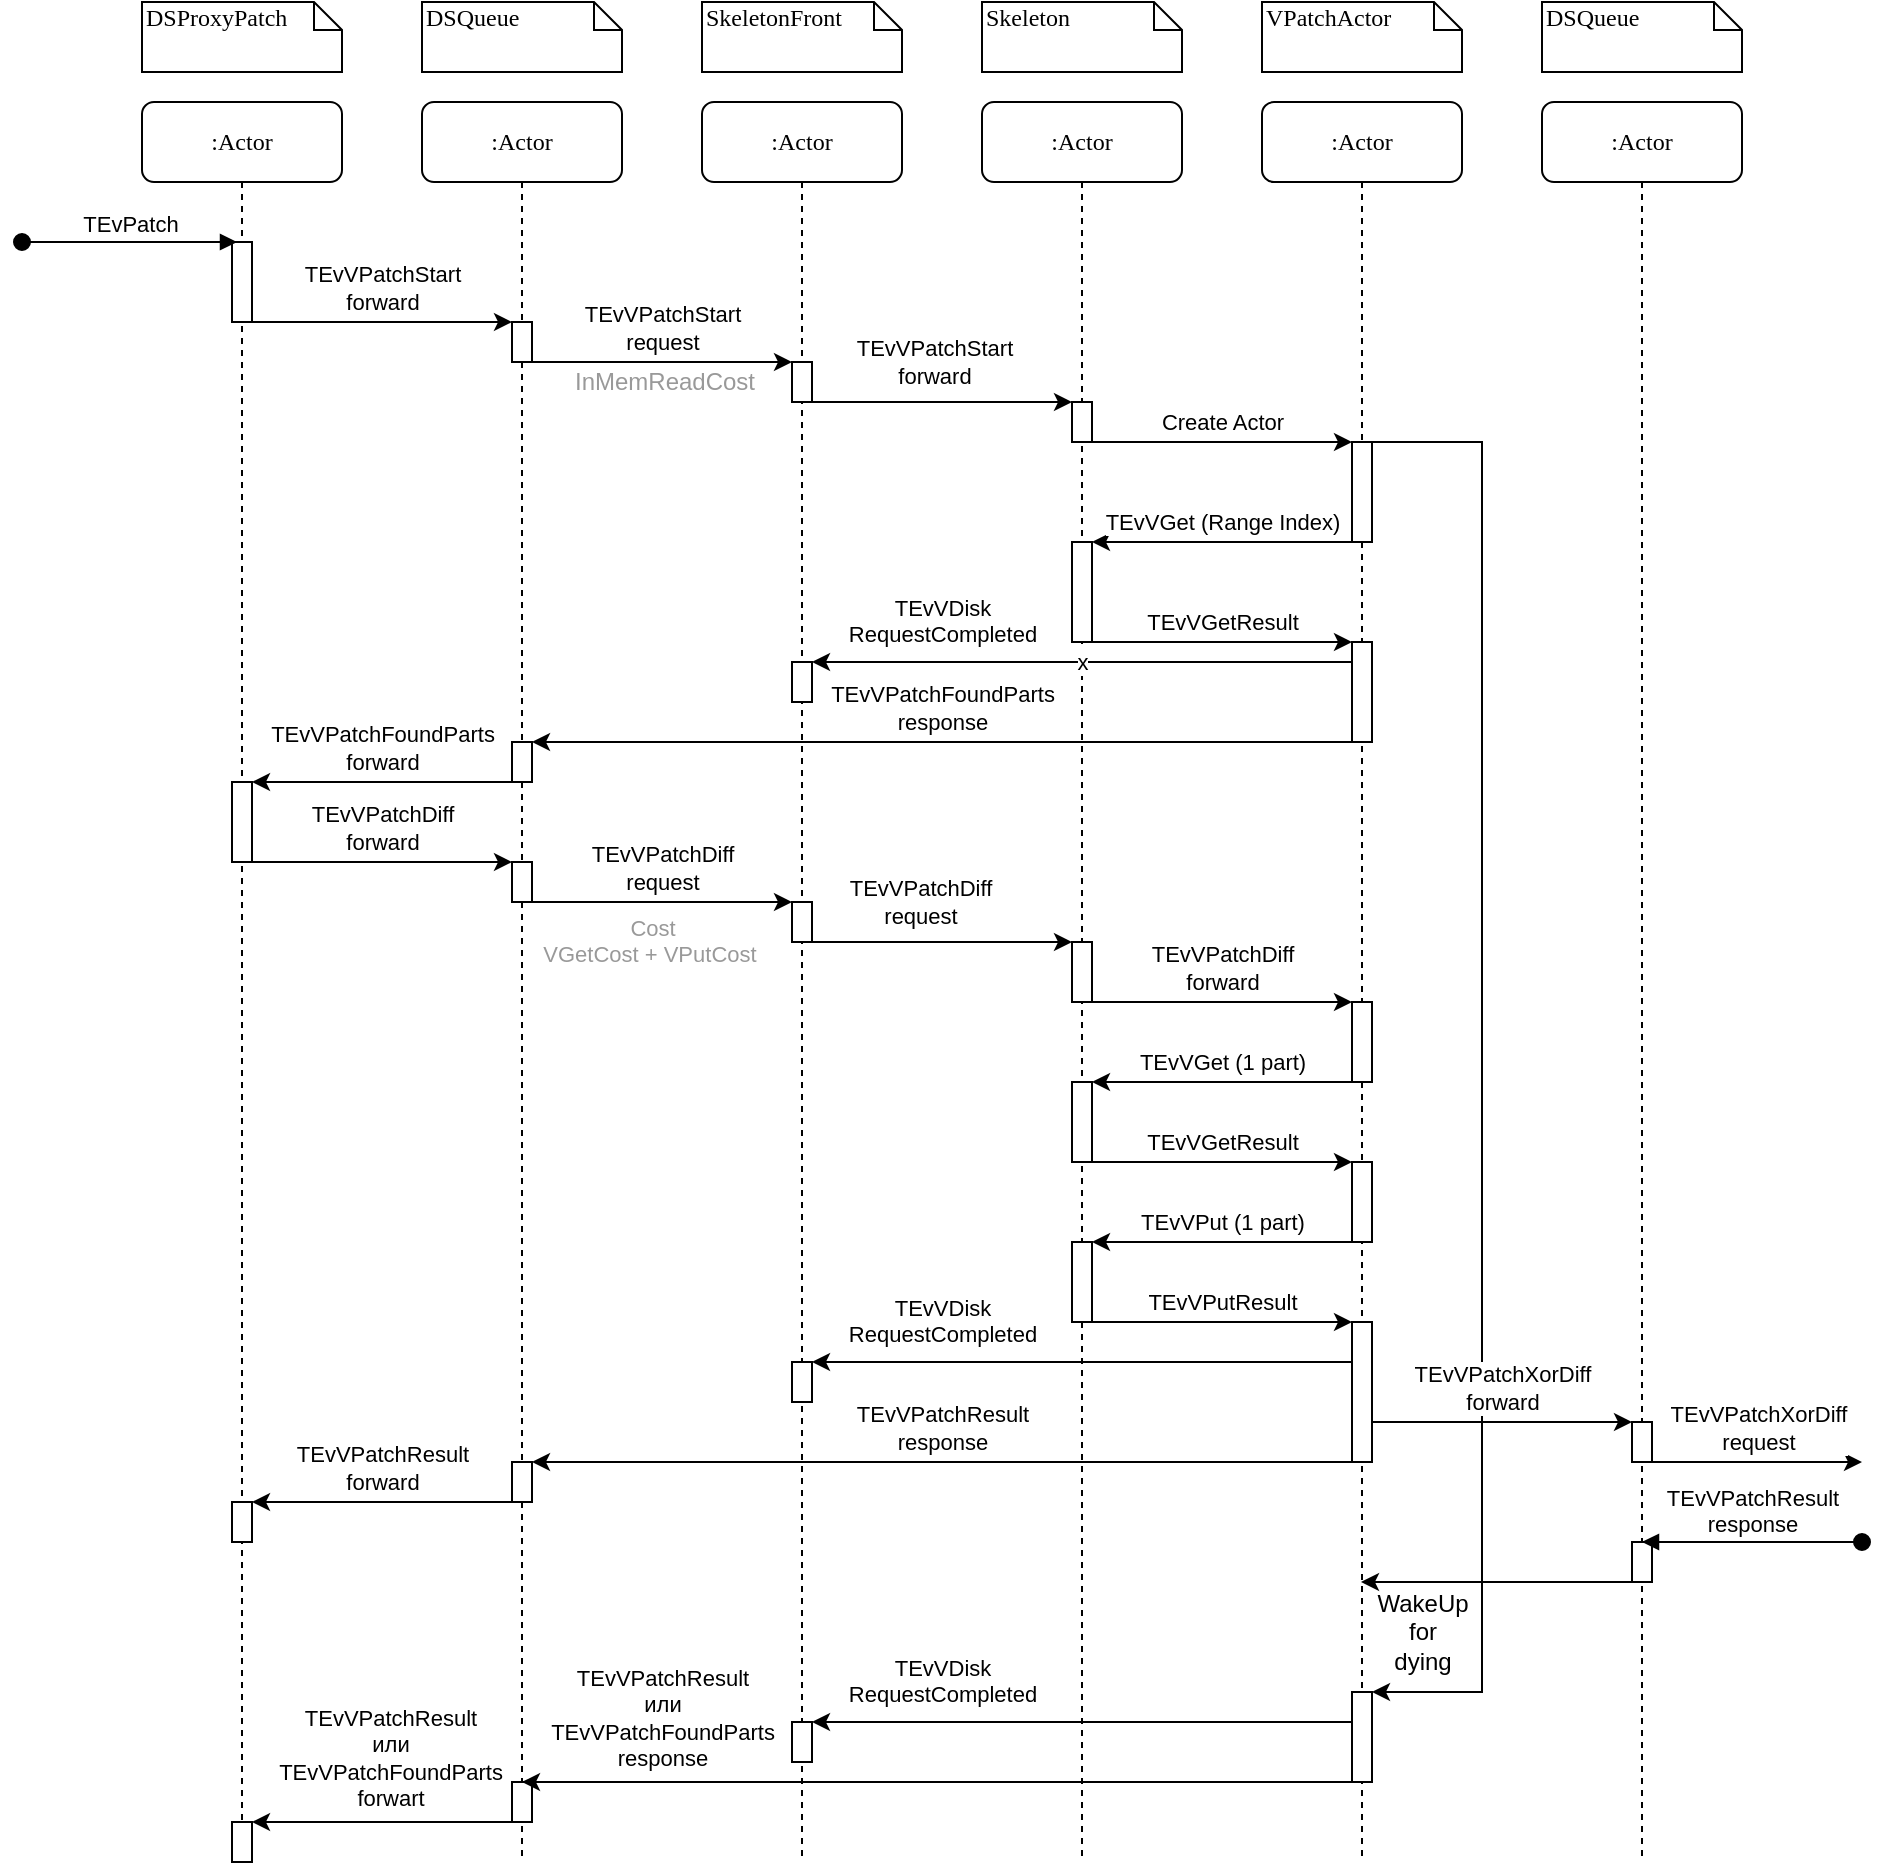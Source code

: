 <mxfile version="12.7.0" type="device" pages="5"><diagram name="VPatch (datapart)" id="13e1069c-82ec-6db2-03f1-153e76fe0fe0"><mxGraphModel dx="1186" dy="799" grid="1" gridSize="10" guides="1" tooltips="1" connect="1" arrows="1" fold="1" page="1" pageScale="1" pageWidth="1100" pageHeight="850" background="#ffffff" math="0" shadow="0"><root><mxCell id="0"/><mxCell id="1" parent="0"/><mxCell id="7baba1c4bc27f4b0-2" value=":Actor" style="shape=umlLifeline;perimeter=lifelinePerimeter;whiteSpace=wrap;html=1;container=1;collapsible=0;recursiveResize=0;outlineConnect=0;rounded=1;shadow=0;comic=0;labelBackgroundColor=none;strokeWidth=1;fontFamily=Verdana;fontSize=12;align=center;" parent="1" vertex="1"><mxGeometry x="240" y="80" width="100" height="880" as="geometry"/></mxCell><mxCell id="bjnKw5DMtGykr4qgB_-F-3" value="" style="rounded=0;whiteSpace=wrap;html=1;" parent="7baba1c4bc27f4b0-2" vertex="1"><mxGeometry x="45" y="110" width="10" height="20" as="geometry"/></mxCell><mxCell id="bjnKw5DMtGykr4qgB_-F-20" value="" style="rounded=0;whiteSpace=wrap;html=1;" parent="7baba1c4bc27f4b0-2" vertex="1"><mxGeometry x="45" y="320" width="10" height="20" as="geometry"/></mxCell><mxCell id="bjnKw5DMtGykr4qgB_-F-28" value="" style="rounded=0;whiteSpace=wrap;html=1;" parent="7baba1c4bc27f4b0-2" vertex="1"><mxGeometry x="45" y="380" width="10" height="20" as="geometry"/></mxCell><mxCell id="bjnKw5DMtGykr4qgB_-F-47" value="" style="rounded=0;whiteSpace=wrap;html=1;" parent="7baba1c4bc27f4b0-2" vertex="1"><mxGeometry x="45" y="680" width="10" height="20" as="geometry"/></mxCell><mxCell id="bjnKw5DMtGykr4qgB_-F-99" value="" style="rounded=0;whiteSpace=wrap;html=1;" parent="7baba1c4bc27f4b0-2" vertex="1"><mxGeometry x="45" y="840" width="10" height="20" as="geometry"/></mxCell><mxCell id="7baba1c4bc27f4b0-3" value=":Actor" style="shape=umlLifeline;perimeter=lifelinePerimeter;whiteSpace=wrap;html=1;container=1;collapsible=0;recursiveResize=0;outlineConnect=0;rounded=1;shadow=0;comic=0;labelBackgroundColor=none;strokeWidth=1;fontFamily=Verdana;fontSize=12;align=center;" parent="1" vertex="1"><mxGeometry x="520" y="80" width="100" height="880" as="geometry"/></mxCell><mxCell id="bjnKw5DMtGykr4qgB_-F-7" value="" style="rounded=0;whiteSpace=wrap;html=1;" parent="7baba1c4bc27f4b0-3" vertex="1"><mxGeometry x="45" y="150" width="10" height="20" as="geometry"/></mxCell><mxCell id="bjnKw5DMtGykr4qgB_-F-16" value="" style="rounded=0;whiteSpace=wrap;html=1;" parent="7baba1c4bc27f4b0-3" vertex="1"><mxGeometry x="45" y="220" width="10" height="50" as="geometry"/></mxCell><mxCell id="bjnKw5DMtGykr4qgB_-F-33" value="" style="rounded=0;whiteSpace=wrap;html=1;" parent="7baba1c4bc27f4b0-3" vertex="1"><mxGeometry x="45" y="420" width="10" height="30" as="geometry"/></mxCell><mxCell id="bjnKw5DMtGykr4qgB_-F-37" value="" style="rounded=0;whiteSpace=wrap;html=1;" parent="7baba1c4bc27f4b0-3" vertex="1"><mxGeometry x="45" y="490" width="10" height="40" as="geometry"/></mxCell><mxCell id="bjnKw5DMtGykr4qgB_-F-41" value="" style="rounded=0;whiteSpace=wrap;html=1;" parent="7baba1c4bc27f4b0-3" vertex="1"><mxGeometry x="45" y="570" width="10" height="40" as="geometry"/></mxCell><mxCell id="7baba1c4bc27f4b0-4" value=":Actor" style="shape=umlLifeline;perimeter=lifelinePerimeter;whiteSpace=wrap;html=1;container=1;collapsible=0;recursiveResize=0;outlineConnect=0;rounded=1;shadow=0;comic=0;labelBackgroundColor=none;strokeWidth=1;fontFamily=Verdana;fontSize=12;align=center;" parent="1" vertex="1"><mxGeometry x="660" y="80" width="100" height="880" as="geometry"/></mxCell><mxCell id="bjnKw5DMtGykr4qgB_-F-12" value="" style="rounded=0;whiteSpace=wrap;html=1;" parent="7baba1c4bc27f4b0-4" vertex="1"><mxGeometry x="45" y="170" width="10" height="50" as="geometry"/></mxCell><mxCell id="bjnKw5DMtGykr4qgB_-F-18" value="" style="rounded=0;whiteSpace=wrap;html=1;" parent="7baba1c4bc27f4b0-4" vertex="1"><mxGeometry x="45" y="270" width="10" height="50" as="geometry"/></mxCell><mxCell id="bjnKw5DMtGykr4qgB_-F-35" value="" style="rounded=0;whiteSpace=wrap;html=1;" parent="7baba1c4bc27f4b0-4" vertex="1"><mxGeometry x="45" y="450" width="10" height="40" as="geometry"/></mxCell><mxCell id="bjnKw5DMtGykr4qgB_-F-39" value="" style="rounded=0;whiteSpace=wrap;html=1;" parent="7baba1c4bc27f4b0-4" vertex="1"><mxGeometry x="45" y="530" width="10" height="40" as="geometry"/></mxCell><mxCell id="bjnKw5DMtGykr4qgB_-F-45" value="" style="rounded=0;whiteSpace=wrap;html=1;" parent="7baba1c4bc27f4b0-4" vertex="1"><mxGeometry x="45" y="610" width="10" height="70" as="geometry"/></mxCell><mxCell id="bjnKw5DMtGykr4qgB_-F-91" style="edgeStyle=orthogonalEdgeStyle;rounded=0;orthogonalLoop=1;jettySize=auto;html=1;exitX=1;exitY=0.5;exitDx=0;exitDy=0;entryX=1;entryY=0;entryDx=0;entryDy=0;" parent="7baba1c4bc27f4b0-4" source="bjnKw5DMtGykr4qgB_-F-12" target="bjnKw5DMtGykr4qgB_-F-94" edge="1"><mxGeometry relative="1" as="geometry"><mxPoint x="70" y="840" as="targetPoint"/><Array as="points"><mxPoint x="55" y="170"/><mxPoint x="110" y="170"/><mxPoint x="110" y="795"/></Array></mxGeometry></mxCell><mxCell id="bjnKw5DMtGykr4qgB_-F-94" value="" style="rounded=0;whiteSpace=wrap;html=1;" parent="7baba1c4bc27f4b0-4" vertex="1"><mxGeometry x="45" y="795" width="10" height="45" as="geometry"/></mxCell><mxCell id="7baba1c4bc27f4b0-8" value=":Actor" style="shape=umlLifeline;perimeter=lifelinePerimeter;whiteSpace=wrap;html=1;container=1;collapsible=0;recursiveResize=0;outlineConnect=0;rounded=1;shadow=0;comic=0;labelBackgroundColor=none;strokeWidth=1;fontFamily=Verdana;fontSize=12;align=center;" parent="1" vertex="1"><mxGeometry x="100" y="80" width="100" height="880" as="geometry"/></mxCell><mxCell id="bjnKw5DMtGykr4qgB_-F-1" value="" style="rounded=0;whiteSpace=wrap;html=1;" parent="7baba1c4bc27f4b0-8" vertex="1"><mxGeometry x="45" y="70" width="10" height="40" as="geometry"/></mxCell><mxCell id="bjnKw5DMtGykr4qgB_-F-23" value="" style="rounded=0;whiteSpace=wrap;html=1;" parent="7baba1c4bc27f4b0-8" vertex="1"><mxGeometry x="45" y="340" width="10" height="40" as="geometry"/></mxCell><mxCell id="bjnKw5DMtGykr4qgB_-F-68" value="" style="rounded=0;whiteSpace=wrap;html=1;" parent="7baba1c4bc27f4b0-8" vertex="1"><mxGeometry x="45" y="700" width="10" height="20" as="geometry"/></mxCell><mxCell id="3U5ClySksXP1gTwBSS5T-1" value="" style="rounded=0;whiteSpace=wrap;html=1;" parent="7baba1c4bc27f4b0-8" vertex="1"><mxGeometry x="45" y="860" width="10" height="20" as="geometry"/></mxCell><mxCell id="7baba1c4bc27f4b0-40" value="DSProxyPatch" style="shape=note;whiteSpace=wrap;html=1;size=14;verticalAlign=top;align=left;spacingTop=-6;rounded=0;shadow=0;comic=0;labelBackgroundColor=none;strokeWidth=1;fontFamily=Verdana;fontSize=12" parent="1" vertex="1"><mxGeometry x="100" y="30" width="100" height="35" as="geometry"/></mxCell><mxCell id="7baba1c4bc27f4b0-41" value="DSQueue" style="shape=note;whiteSpace=wrap;html=1;size=14;verticalAlign=top;align=left;spacingTop=-6;rounded=0;shadow=0;comic=0;labelBackgroundColor=none;strokeWidth=1;fontFamily=Verdana;fontSize=12" parent="1" vertex="1"><mxGeometry x="240" y="30" width="100" height="35" as="geometry"/></mxCell><mxCell id="7baba1c4bc27f4b0-42" value="Skeleton" style="shape=note;whiteSpace=wrap;html=1;size=14;verticalAlign=top;align=left;spacingTop=-6;rounded=0;shadow=0;comic=0;labelBackgroundColor=none;strokeWidth=1;fontFamily=Verdana;fontSize=12" parent="1" vertex="1"><mxGeometry x="520" y="30" width="100" height="35" as="geometry"/></mxCell><mxCell id="7baba1c4bc27f4b0-43" value="VPatchActor" style="shape=note;whiteSpace=wrap;html=1;size=14;verticalAlign=top;align=left;spacingTop=-6;rounded=0;shadow=0;comic=0;labelBackgroundColor=none;strokeWidth=1;fontFamily=Verdana;fontSize=12" parent="1" vertex="1"><mxGeometry x="660" y="30" width="100" height="35" as="geometry"/></mxCell><mxCell id="bjnKw5DMtGykr4qgB_-F-2" value="TEvPatch" style="html=1;verticalAlign=bottom;startArrow=oval;startFill=1;endArrow=block;startSize=8;entryX=0.25;entryY=0;entryDx=0;entryDy=0;" parent="1" target="bjnKw5DMtGykr4qgB_-F-1" edge="1"><mxGeometry width="60" relative="1" as="geometry"><mxPoint x="40" y="150" as="sourcePoint"/><mxPoint x="100" y="170" as="targetPoint"/></mxGeometry></mxCell><mxCell id="bjnKw5DMtGykr4qgB_-F-4" value="TEvVPatchStart&lt;br&gt;forward" style="edgeStyle=orthogonalEdgeStyle;rounded=0;orthogonalLoop=1;jettySize=auto;html=1;labelPosition=center;verticalLabelPosition=middle;align=center;verticalAlign=middle;spacingTop=0;spacingBottom=35;" parent="1" source="bjnKw5DMtGykr4qgB_-F-1" target="bjnKw5DMtGykr4qgB_-F-3" edge="1"><mxGeometry relative="1" as="geometry"><Array as="points"><mxPoint x="250" y="190"/><mxPoint x="250" y="190"/></Array></mxGeometry></mxCell><mxCell id="bjnKw5DMtGykr4qgB_-F-8" value="TEvVPatchStart&lt;br&gt;request" style="edgeStyle=orthogonalEdgeStyle;rounded=0;orthogonalLoop=1;jettySize=auto;html=1;spacingBottom=35;entryX=0;entryY=0;entryDx=0;entryDy=0;" parent="1" source="bjnKw5DMtGykr4qgB_-F-3" target="wgGcZqqlj0DlY4S3tRhH-2" edge="1"><mxGeometry relative="1" as="geometry"><Array as="points"><mxPoint x="370" y="210"/><mxPoint x="370" y="210"/></Array><mxPoint x="420" y="210" as="targetPoint"/></mxGeometry></mxCell><mxCell id="1esUS7h1y4Frh7QnbCY2-5" value="InMemReadCost" style="text;html=1;align=center;verticalAlign=middle;resizable=0;points=[];labelBackgroundColor=#ffffff;fontColor=#999999;" parent="bjnKw5DMtGykr4qgB_-F-8" vertex="1" connectable="0"><mxGeometry x="0.105" y="-2" relative="1" as="geometry"><mxPoint x="-6.72" y="7.97" as="offset"/></mxGeometry></mxCell><mxCell id="bjnKw5DMtGykr4qgB_-F-13" value="Create Actor" style="edgeStyle=orthogonalEdgeStyle;rounded=0;orthogonalLoop=1;jettySize=auto;html=1;spacingBottom=20;" parent="1" source="bjnKw5DMtGykr4qgB_-F-7" target="bjnKw5DMtGykr4qgB_-F-12" edge="1"><mxGeometry relative="1" as="geometry"><Array as="points"><mxPoint x="640" y="250"/><mxPoint x="640" y="250"/></Array></mxGeometry></mxCell><mxCell id="bjnKw5DMtGykr4qgB_-F-17" value="TEvVGet (Range Index)" style="edgeStyle=orthogonalEdgeStyle;rounded=0;orthogonalLoop=1;jettySize=auto;html=1;spacingBottom=20;" parent="1" target="bjnKw5DMtGykr4qgB_-F-16" edge="1"><mxGeometry relative="1" as="geometry"><Array as="points"><mxPoint x="670" y="300"/><mxPoint x="670" y="300"/></Array><mxPoint x="705" y="300" as="sourcePoint"/></mxGeometry></mxCell><mxCell id="bjnKw5DMtGykr4qgB_-F-19" value="TEvVGetResult" style="edgeStyle=orthogonalEdgeStyle;rounded=0;orthogonalLoop=1;jettySize=auto;html=1;spacingBottom=20;" parent="1" source="bjnKw5DMtGykr4qgB_-F-16" target="bjnKw5DMtGykr4qgB_-F-18" edge="1"><mxGeometry relative="1" as="geometry"><Array as="points"><mxPoint x="640" y="350"/><mxPoint x="640" y="350"/></Array></mxGeometry></mxCell><mxCell id="bjnKw5DMtGykr4qgB_-F-21" value="TEvVPatchFoundParts&lt;br&gt;response" style="edgeStyle=orthogonalEdgeStyle;rounded=0;orthogonalLoop=1;jettySize=auto;html=1;spacingBottom=35;" parent="1" source="bjnKw5DMtGykr4qgB_-F-18" target="bjnKw5DMtGykr4qgB_-F-20" edge="1"><mxGeometry relative="1" as="geometry"><Array as="points"><mxPoint x="370" y="400"/><mxPoint x="370" y="400"/></Array></mxGeometry></mxCell><mxCell id="bjnKw5DMtGykr4qgB_-F-24" value="TEvVPatchFoundParts&lt;br&gt;forward" style="edgeStyle=orthogonalEdgeStyle;rounded=0;orthogonalLoop=1;jettySize=auto;html=1;spacingBottom=35;" parent="1" source="bjnKw5DMtGykr4qgB_-F-20" target="bjnKw5DMtGykr4qgB_-F-23" edge="1"><mxGeometry relative="1" as="geometry"><Array as="points"><mxPoint x="190" y="420"/><mxPoint x="190" y="420"/></Array></mxGeometry></mxCell><mxCell id="bjnKw5DMtGykr4qgB_-F-29" value="TEvVPatchDiff&lt;br&gt;forward" style="edgeStyle=orthogonalEdgeStyle;rounded=0;orthogonalLoop=1;jettySize=auto;html=1;spacingBottom=35;" parent="1" source="bjnKw5DMtGykr4qgB_-F-23" target="bjnKw5DMtGykr4qgB_-F-28" edge="1"><mxGeometry relative="1" as="geometry"><Array as="points"><mxPoint x="290" y="460"/></Array></mxGeometry></mxCell><mxCell id="bjnKw5DMtGykr4qgB_-F-34" value="TEvVPatchDiff&lt;br&gt;request" style="edgeStyle=orthogonalEdgeStyle;rounded=0;orthogonalLoop=1;jettySize=auto;html=1;spacingBottom=35;exitX=1;exitY=1;exitDx=0;exitDy=0;entryX=0;entryY=0;entryDx=0;entryDy=0;" parent="1" source="bjnKw5DMtGykr4qgB_-F-28" target="wgGcZqqlj0DlY4S3tRhH-4" edge="1"><mxGeometry relative="1" as="geometry"><Array as="points"><mxPoint x="370" y="480"/><mxPoint x="370" y="480"/></Array><mxPoint x="295" y="540" as="sourcePoint"/></mxGeometry></mxCell><mxCell id="bjnKw5DMtGykr4qgB_-F-36" value="TEvVPatchDiff&lt;br&gt;forward" style="edgeStyle=orthogonalEdgeStyle;rounded=0;orthogonalLoop=1;jettySize=auto;html=1;spacingBottom=35;entryX=0;entryY=0;entryDx=0;entryDy=0;" parent="1" source="bjnKw5DMtGykr4qgB_-F-33" target="bjnKw5DMtGykr4qgB_-F-35" edge="1"><mxGeometry relative="1" as="geometry"><Array as="points"><mxPoint x="600" y="530"/><mxPoint x="600" y="530"/></Array><mxPoint x="700" y="530" as="targetPoint"/></mxGeometry></mxCell><mxCell id="bjnKw5DMtGykr4qgB_-F-38" value="TEvVGet (1 part)" style="edgeStyle=orthogonalEdgeStyle;rounded=0;orthogonalLoop=1;jettySize=auto;html=1;spacingBottom=20;entryX=1;entryY=0;entryDx=0;entryDy=0;" parent="1" source="bjnKw5DMtGykr4qgB_-F-35" target="bjnKw5DMtGykr4qgB_-F-37" edge="1"><mxGeometry relative="1" as="geometry"><Array as="points"><mxPoint x="640" y="570"/><mxPoint x="640" y="570"/></Array><mxPoint x="580" y="570" as="targetPoint"/></mxGeometry></mxCell><mxCell id="bjnKw5DMtGykr4qgB_-F-40" value="TEvVGetResult" style="edgeStyle=orthogonalEdgeStyle;rounded=0;orthogonalLoop=1;jettySize=auto;html=1;spacingBottom=20;" parent="1" source="bjnKw5DMtGykr4qgB_-F-37" target="bjnKw5DMtGykr4qgB_-F-39" edge="1"><mxGeometry relative="1" as="geometry"><Array as="points"><mxPoint x="680" y="610"/><mxPoint x="680" y="610"/></Array></mxGeometry></mxCell><mxCell id="bjnKw5DMtGykr4qgB_-F-42" value="TEvVPut (1 part)" style="edgeStyle=orthogonalEdgeStyle;rounded=0;orthogonalLoop=1;jettySize=auto;html=1;spacingBottom=20;" parent="1" source="bjnKw5DMtGykr4qgB_-F-39" target="bjnKw5DMtGykr4qgB_-F-41" edge="1"><mxGeometry relative="1" as="geometry"><Array as="points"><mxPoint x="610" y="650"/><mxPoint x="610" y="650"/></Array></mxGeometry></mxCell><mxCell id="bjnKw5DMtGykr4qgB_-F-46" value="TEvVPutResult" style="edgeStyle=orthogonalEdgeStyle;rounded=0;orthogonalLoop=1;jettySize=auto;html=1;spacingBottom=20;" parent="1" source="bjnKw5DMtGykr4qgB_-F-41" target="bjnKw5DMtGykr4qgB_-F-45" edge="1"><mxGeometry relative="1" as="geometry"><Array as="points"><mxPoint x="670" y="690"/><mxPoint x="670" y="690"/></Array></mxGeometry></mxCell><mxCell id="bjnKw5DMtGykr4qgB_-F-48" value="TEvVPatchResult&lt;br&gt;response" style="edgeStyle=orthogonalEdgeStyle;rounded=0;orthogonalLoop=1;jettySize=auto;html=1;spacingBottom=35;" parent="1" source="bjnKw5DMtGykr4qgB_-F-45" target="bjnKw5DMtGykr4qgB_-F-47" edge="1"><mxGeometry relative="1" as="geometry"><Array as="points"><mxPoint x="370" y="760"/><mxPoint x="370" y="760"/></Array></mxGeometry></mxCell><mxCell id="bjnKw5DMtGykr4qgB_-F-51" value=":Actor" style="shape=umlLifeline;perimeter=lifelinePerimeter;whiteSpace=wrap;html=1;container=1;collapsible=0;recursiveResize=0;outlineConnect=0;rounded=1;shadow=0;comic=0;labelBackgroundColor=none;strokeWidth=1;fontFamily=Verdana;fontSize=12;align=center;" parent="1" vertex="1"><mxGeometry x="800" y="80" width="100" height="880" as="geometry"/></mxCell><mxCell id="bjnKw5DMtGykr4qgB_-F-57" value="" style="rounded=0;whiteSpace=wrap;html=1;" parent="bjnKw5DMtGykr4qgB_-F-51" vertex="1"><mxGeometry x="45" y="660" width="10" height="20" as="geometry"/></mxCell><mxCell id="bjnKw5DMtGykr4qgB_-F-64" value="" style="rounded=0;whiteSpace=wrap;html=1;" parent="bjnKw5DMtGykr4qgB_-F-51" vertex="1"><mxGeometry x="45" y="720" width="10" height="20" as="geometry"/></mxCell><mxCell id="bjnKw5DMtGykr4qgB_-F-56" value="DSQueue" style="shape=note;whiteSpace=wrap;html=1;size=14;verticalAlign=top;align=left;spacingTop=-6;rounded=0;shadow=0;comic=0;labelBackgroundColor=none;strokeWidth=1;fontFamily=Verdana;fontSize=12" parent="1" vertex="1"><mxGeometry x="800" y="30" width="100" height="35" as="geometry"/></mxCell><mxCell id="bjnKw5DMtGykr4qgB_-F-58" value="TEvVPatchXorDiff&lt;br&gt;forward" style="edgeStyle=orthogonalEdgeStyle;rounded=0;orthogonalLoop=1;jettySize=auto;html=1;entryX=0;entryY=0;entryDx=0;entryDy=0;spacingBottom=35;" parent="1" source="bjnKw5DMtGykr4qgB_-F-45" target="bjnKw5DMtGykr4qgB_-F-57" edge="1"><mxGeometry relative="1" as="geometry"><Array as="points"><mxPoint x="820" y="740"/><mxPoint x="820" y="740"/></Array></mxGeometry></mxCell><mxCell id="bjnKw5DMtGykr4qgB_-F-62" value="TEvVPatchXorDiff&lt;br&gt;request" style="edgeStyle=orthogonalEdgeStyle;rounded=0;orthogonalLoop=1;jettySize=auto;html=1;exitX=1;exitY=1;exitDx=0;exitDy=0;spacingBottom=35;" parent="1" source="bjnKw5DMtGykr4qgB_-F-57" edge="1"><mxGeometry relative="1" as="geometry"><mxPoint x="960" y="760" as="targetPoint"/><Array as="points"><mxPoint x="880" y="760"/><mxPoint x="880" y="760"/></Array></mxGeometry></mxCell><mxCell id="bjnKw5DMtGykr4qgB_-F-63" value="TEvVPatchResult&lt;br&gt;response" style="html=1;verticalAlign=bottom;startArrow=oval;startFill=1;endArrow=block;startSize=8;" parent="1" edge="1"><mxGeometry width="60" relative="1" as="geometry"><mxPoint x="960" y="800" as="sourcePoint"/><mxPoint x="850" y="800" as="targetPoint"/></mxGeometry></mxCell><mxCell id="bjnKw5DMtGykr4qgB_-F-67" style="edgeStyle=orthogonalEdgeStyle;rounded=0;orthogonalLoop=1;jettySize=auto;html=1;exitX=0;exitY=1;exitDx=0;exitDy=0;" parent="1" source="bjnKw5DMtGykr4qgB_-F-64" edge="1"><mxGeometry relative="1" as="geometry"><Array as="points"><mxPoint x="780" y="820"/><mxPoint x="780" y="820"/></Array><mxPoint x="709.5" y="820" as="targetPoint"/></mxGeometry></mxCell><mxCell id="bjnKw5DMtGykr4qgB_-F-69" value="TEvVPatchResult&lt;br&gt;forward" style="edgeStyle=orthogonalEdgeStyle;rounded=0;orthogonalLoop=1;jettySize=auto;html=1;spacingBottom=35;" parent="1" source="bjnKw5DMtGykr4qgB_-F-47" target="bjnKw5DMtGykr4qgB_-F-68" edge="1"><mxGeometry relative="1" as="geometry"><Array as="points"><mxPoint x="190" y="780"/><mxPoint x="190" y="780"/></Array></mxGeometry></mxCell><mxCell id="bjnKw5DMtGykr4qgB_-F-92" value="WakeUp&lt;br&gt;for&lt;br&gt;dying" style="text;html=1;align=center;verticalAlign=middle;resizable=0;points=[];autosize=1;" parent="1" vertex="1"><mxGeometry x="710" y="820" width="60" height="50" as="geometry"/></mxCell><mxCell id="bjnKw5DMtGykr4qgB_-F-100" value="TEvVPatchResult&lt;br&gt;или&lt;br&gt;TEvVPatchFoundParts&lt;br&gt;response" style="edgeStyle=orthogonalEdgeStyle;rounded=0;orthogonalLoop=1;jettySize=auto;html=1;spacingBottom=65;exitX=0;exitY=1;exitDx=0;exitDy=0;" parent="1" source="bjnKw5DMtGykr4qgB_-F-94" edge="1"><mxGeometry x="0.663" relative="1" as="geometry"><Array as="points"><mxPoint x="290" y="920"/></Array><mxPoint x="290" y="920" as="targetPoint"/><mxPoint as="offset"/></mxGeometry></mxCell><mxCell id="bjnKw5DMtGykr4qgB_-F-105" value="TEvVPatchResult&lt;br&gt;или&lt;br&gt;TEvVPatchFoundParts&lt;br&gt;forwart" style="edgeStyle=orthogonalEdgeStyle;rounded=0;orthogonalLoop=1;jettySize=auto;html=1;exitX=0;exitY=1;exitDx=0;exitDy=0;spacingBottom=35;entryX=1;entryY=0;entryDx=0;entryDy=0;" parent="1" source="bjnKw5DMtGykr4qgB_-F-99" target="3U5ClySksXP1gTwBSS5T-1" edge="1"><mxGeometry x="0.255" y="-25" relative="1" as="geometry"><Array as="points"><mxPoint x="210" y="940"/><mxPoint x="210" y="940"/></Array><mxPoint x="149.5" y="915" as="targetPoint"/><mxPoint x="20" y="10" as="offset"/></mxGeometry></mxCell><mxCell id="wgGcZqqlj0DlY4S3tRhH-1" value=":Actor" style="shape=umlLifeline;perimeter=lifelinePerimeter;whiteSpace=wrap;html=1;container=1;collapsible=0;recursiveResize=0;outlineConnect=0;rounded=1;shadow=0;comic=0;labelBackgroundColor=none;strokeWidth=1;fontFamily=Verdana;fontSize=12;align=center;" parent="1" vertex="1"><mxGeometry x="380" y="80" width="100" height="880" as="geometry"/></mxCell><mxCell id="wgGcZqqlj0DlY4S3tRhH-2" value="" style="rounded=0;whiteSpace=wrap;html=1;" parent="wgGcZqqlj0DlY4S3tRhH-1" vertex="1"><mxGeometry x="45" y="130" width="10" height="20" as="geometry"/></mxCell><mxCell id="wgGcZqqlj0DlY4S3tRhH-4" value="" style="rounded=0;whiteSpace=wrap;html=1;" parent="wgGcZqqlj0DlY4S3tRhH-1" vertex="1"><mxGeometry x="45" y="400" width="10" height="20" as="geometry"/></mxCell><mxCell id="1esUS7h1y4Frh7QnbCY2-6" value="" style="rounded=0;whiteSpace=wrap;html=1;" parent="wgGcZqqlj0DlY4S3tRhH-1" vertex="1"><mxGeometry x="45" y="280" width="10" height="20" as="geometry"/></mxCell><mxCell id="OdP5ccXizU4PMspk3uUV-12" value="" style="rounded=0;whiteSpace=wrap;html=1;" parent="wgGcZqqlj0DlY4S3tRhH-1" vertex="1"><mxGeometry x="45" y="810" width="10" height="20" as="geometry"/></mxCell><mxCell id="wgGcZqqlj0DlY4S3tRhH-7" value="SkeletonFront" style="shape=note;whiteSpace=wrap;html=1;size=14;verticalAlign=top;align=left;spacingTop=-6;rounded=0;shadow=0;comic=0;labelBackgroundColor=none;strokeWidth=1;fontFamily=Verdana;fontSize=12" parent="1" vertex="1"><mxGeometry x="380" y="30" width="100" height="35" as="geometry"/></mxCell><mxCell id="1esUS7h1y4Frh7QnbCY2-2" value="TEvVPatchStart&lt;br&gt;forward" style="edgeStyle=orthogonalEdgeStyle;rounded=0;orthogonalLoop=1;jettySize=auto;html=1;exitX=1;exitY=1;exitDx=0;exitDy=0;entryX=0;entryY=0;entryDx=0;entryDy=0;" parent="1" source="wgGcZqqlj0DlY4S3tRhH-2" target="bjnKw5DMtGykr4qgB_-F-7" edge="1"><mxGeometry x="-0.062" y="20" relative="1" as="geometry"><Array as="points"><mxPoint x="470" y="230"/><mxPoint x="470" y="230"/></Array><mxPoint as="offset"/></mxGeometry></mxCell><mxCell id="1esUS7h1y4Frh7QnbCY2-7" value="x" style="edgeStyle=orthogonalEdgeStyle;rounded=0;orthogonalLoop=1;jettySize=auto;html=1;" parent="1" source="bjnKw5DMtGykr4qgB_-F-18" target="1esUS7h1y4Frh7QnbCY2-6" edge="1"><mxGeometry relative="1" as="geometry"><Array as="points"><mxPoint x="660" y="360"/><mxPoint x="660" y="360"/></Array></mxGeometry></mxCell><mxCell id="OdP5ccXizU4PMspk3uUV-1" value="TEvVDisk&lt;br style=&quot;font-size: 11px;&quot;&gt;RequestCompleted" style="text;html=1;fontSize=11;align=center;" parent="1" vertex="1"><mxGeometry x="410" y="320" width="180" height="30" as="geometry"/></mxCell><mxCell id="OdP5ccXizU4PMspk3uUV-3" value="TEvVPatchDiff&lt;br&gt;request" style="edgeStyle=orthogonalEdgeStyle;rounded=0;orthogonalLoop=1;jettySize=auto;html=1;exitX=1;exitY=1;exitDx=0;exitDy=0;fontSize=11;entryX=0;entryY=0;entryDx=0;entryDy=0;" parent="1" source="wgGcZqqlj0DlY4S3tRhH-4" target="bjnKw5DMtGykr4qgB_-F-33" edge="1"><mxGeometry x="0.438" y="45" relative="1" as="geometry"><Array as="points"><mxPoint x="550" y="500"/><mxPoint x="550" y="500"/></Array><mxPoint x="-40" y="25" as="offset"/></mxGeometry></mxCell><mxCell id="OdP5ccXizU4PMspk3uUV-7" value="" style="rounded=0;whiteSpace=wrap;html=1;" parent="1" vertex="1"><mxGeometry x="425" y="710" width="10" height="20" as="geometry"/></mxCell><mxCell id="OdP5ccXizU4PMspk3uUV-8" value="" style="edgeStyle=orthogonalEdgeStyle;rounded=0;orthogonalLoop=1;jettySize=auto;html=1;exitX=0;exitY=0.25;exitDx=0;exitDy=0;" parent="1" source="bjnKw5DMtGykr4qgB_-F-45" target="OdP5ccXizU4PMspk3uUV-7" edge="1"><mxGeometry relative="1" as="geometry"><mxPoint x="734" y="710.029" as="sourcePoint"/><Array as="points"><mxPoint x="705" y="710"/></Array></mxGeometry></mxCell><mxCell id="OdP5ccXizU4PMspk3uUV-9" value="TEvVDisk&lt;br style=&quot;font-size: 11px;&quot;&gt;RequestCompleted" style="text;html=1;fontSize=11;align=center;" parent="1" vertex="1"><mxGeometry x="410" y="670" width="180" height="30" as="geometry"/></mxCell><mxCell id="OdP5ccXizU4PMspk3uUV-13" value="" style="edgeStyle=orthogonalEdgeStyle;rounded=0;orthogonalLoop=1;jettySize=auto;html=1;exitX=0;exitY=0.25;exitDx=0;exitDy=0;" parent="1" source="bjnKw5DMtGykr4qgB_-F-94" target="OdP5ccXizU4PMspk3uUV-12" edge="1"><mxGeometry relative="1" as="geometry"><mxPoint x="745" y="717.5" as="sourcePoint"/><Array as="points"><mxPoint x="705" y="890"/></Array></mxGeometry></mxCell><mxCell id="OdP5ccXizU4PMspk3uUV-14" value="TEvVDisk&lt;br style=&quot;font-size: 11px;&quot;&gt;RequestCompleted" style="text;html=1;fontSize=11;align=center;" parent="1" vertex="1"><mxGeometry x="410" y="849.83" width="180" height="30" as="geometry"/></mxCell><mxCell id="OdP5ccXizU4PMspk3uUV-16" value="Cost&lt;br&gt;&lt;div style=&quot;&quot;&gt;&lt;span&gt;VGetCost + VPutCost&amp;nbsp;&lt;/span&gt;&lt;/div&gt;" style="text;html=1;fontSize=11;align=center;fontColor=#999999;" parent="1" vertex="1"><mxGeometry x="300" y="480" width="110" height="30" as="geometry"/></mxCell></root></mxGraphModel></diagram><diagram id="fr3X5ynE2yK5susw7VPl" name="VPatch (paritypart)"><mxGraphModel dx="1186" dy="799" grid="1" gridSize="10" guides="1" tooltips="1" connect="1" arrows="1" fold="1" page="1" pageScale="1" pageWidth="827" pageHeight="1169" math="0" shadow="0"><root><mxCell id="IFSFgXE7zgoJ2OO3rqyF-0"/><mxCell id="IFSFgXE7zgoJ2OO3rqyF-1" parent="IFSFgXE7zgoJ2OO3rqyF-0"/><mxCell id="HAbeVFALOUWxQHe466CK-7" value="x" style="edgeStyle=orthogonalEdgeStyle;rounded=0;orthogonalLoop=1;jettySize=auto;html=1;" parent="IFSFgXE7zgoJ2OO3rqyF-1" target="HAbeVFALOUWxQHe466CK-6" edge="1"><mxGeometry relative="1" as="geometry"><mxPoint x="710" y="909" as="sourcePoint"/><Array as="points"><mxPoint x="665" y="909"/><mxPoint x="665" y="909"/></Array></mxGeometry></mxCell><mxCell id="aoKqMB45s3IpiW-0PzVc-3" value="" style="edgeStyle=orthogonalEdgeStyle;rounded=0;orthogonalLoop=1;jettySize=auto;html=1;entryX=0;entryY=0;entryDx=0;entryDy=0;exitX=0.867;exitY=0.61;exitDx=0;exitDy=0;exitPerimeter=0;" parent="IFSFgXE7zgoJ2OO3rqyF-1" source="VnRYILrcCsmFjL3ecZL7-73" target="aoKqMB45s3IpiW-0PzVc-6" edge="1"><mxGeometry relative="1" as="geometry"><mxPoint x="720" y="779" as="sourcePoint"/><mxPoint x="850" y="779" as="targetPoint"/><Array as="points"><mxPoint x="714" y="740"/></Array></mxGeometry></mxCell><mxCell id="aoKqMB45s3IpiW-0PzVc-4" value="&lt;span style=&quot;font-size: 11px&quot;&gt;TEvVPatchResult&lt;/span&gt;&lt;br style=&quot;font-size: 11px&quot;&gt;&lt;span style=&quot;font-size: 11px&quot;&gt;forward&lt;/span&gt;" style="text;html=1;align=center;verticalAlign=middle;resizable=0;points=[];labelBackgroundColor=#ffffff;" parent="aoKqMB45s3IpiW-0PzVc-3" vertex="1" connectable="0"><mxGeometry x="0.073" y="2" relative="1" as="geometry"><mxPoint x="-4.65" y="-17.53" as="offset"/></mxGeometry></mxCell><mxCell id="HAbeVFALOUWxQHe466CK-18" value="x" style="edgeStyle=orthogonalEdgeStyle;rounded=0;orthogonalLoop=1;jettySize=auto;html=1;" parent="IFSFgXE7zgoJ2OO3rqyF-1" target="HAbeVFALOUWxQHe466CK-17" edge="1"><mxGeometry relative="1" as="geometry"><mxPoint x="710" y="750" as="sourcePoint"/><Array as="points"><mxPoint x="710" y="749"/><mxPoint x="430" y="749"/></Array></mxGeometry></mxCell><mxCell id="HAbeVFALOUWxQHe466CK-3" value="TEvVPatchXorDiff&lt;br&gt;forward" style="edgeStyle=orthogonalEdgeStyle;rounded=0;orthogonalLoop=1;jettySize=auto;html=1;exitX=1;exitY=1;exitDx=0;exitDy=0;entryX=0;entryY=0;entryDx=0;entryDy=0;fontSize=11;" parent="IFSFgXE7zgoJ2OO3rqyF-1" source="kr1ujs05uf6O_-xJEGHn-6" target="VnRYILrcCsmFjL3ecZL7-58" edge="1"><mxGeometry x="1" y="67" relative="1" as="geometry"><Array as="points"><mxPoint x="705" y="570"/></Array><mxPoint x="-65" y="-15" as="offset"/></mxGeometry></mxCell><mxCell id="kr1ujs05uf6O_-xJEGHn-7" value="TEvVPatchXorDiff&lt;br&gt;request" style="edgeStyle=orthogonalEdgeStyle;rounded=0;orthogonalLoop=1;jettySize=auto;html=1;fontSize=11;" parent="IFSFgXE7zgoJ2OO3rqyF-1" source="VnRYILrcCsmFjL3ecZL7-46" target="kr1ujs05uf6O_-xJEGHn-6" edge="1"><mxGeometry x="0.683" y="-20" relative="1" as="geometry"><Array as="points"><mxPoint x="540" y="540"/><mxPoint x="540" y="540"/></Array><mxPoint as="offset"/></mxGeometry></mxCell><mxCell id="VnRYILrcCsmFjL3ecZL7-0" value=":Actor" style="shape=umlLifeline;perimeter=lifelinePerimeter;whiteSpace=wrap;html=1;container=1;collapsible=0;recursiveResize=0;outlineConnect=0;rounded=1;shadow=0;comic=0;labelBackgroundColor=none;strokeWidth=1;fontFamily=Verdana;fontSize=12;align=center;" parent="IFSFgXE7zgoJ2OO3rqyF-1" vertex="1"><mxGeometry x="240" y="80" width="100" height="1000" as="geometry"/></mxCell><mxCell id="VnRYILrcCsmFjL3ecZL7-1" value="" style="rounded=0;whiteSpace=wrap;html=1;" parent="VnRYILrcCsmFjL3ecZL7-0" vertex="1"><mxGeometry x="45" y="110" width="10" height="20" as="geometry"/></mxCell><mxCell id="VnRYILrcCsmFjL3ecZL7-2" value="" style="rounded=0;whiteSpace=wrap;html=1;" parent="VnRYILrcCsmFjL3ecZL7-0" vertex="1"><mxGeometry x="45" y="290" width="10" height="20" as="geometry"/></mxCell><mxCell id="VnRYILrcCsmFjL3ecZL7-3" value="" style="rounded=0;whiteSpace=wrap;html=1;" parent="VnRYILrcCsmFjL3ecZL7-0" vertex="1"><mxGeometry x="45" y="350" width="10" height="20" as="geometry"/></mxCell><mxCell id="VnRYILrcCsmFjL3ecZL7-4" value="" style="rounded=0;whiteSpace=wrap;html=1;" parent="VnRYILrcCsmFjL3ecZL7-0" vertex="1"><mxGeometry x="50" y="869" width="10" height="20" as="geometry"/></mxCell><mxCell id="VnRYILrcCsmFjL3ecZL7-5" value="" style="rounded=0;whiteSpace=wrap;html=1;" parent="VnRYILrcCsmFjL3ecZL7-0" vertex="1"><mxGeometry x="45" y="959" width="10" height="20" as="geometry"/></mxCell><mxCell id="VnRYILrcCsmFjL3ecZL7-6" value=":Actor" style="shape=umlLifeline;perimeter=lifelinePerimeter;whiteSpace=wrap;html=1;container=1;collapsible=0;recursiveResize=0;outlineConnect=0;rounded=1;shadow=0;comic=0;labelBackgroundColor=none;strokeWidth=1;fontFamily=Verdana;fontSize=12;align=center;" parent="IFSFgXE7zgoJ2OO3rqyF-1" vertex="1"><mxGeometry x="520" y="80" width="100" height="1000" as="geometry"/></mxCell><mxCell id="VnRYILrcCsmFjL3ecZL7-7" value="" style="rounded=0;whiteSpace=wrap;html=1;" parent="VnRYILrcCsmFjL3ecZL7-6" vertex="1"><mxGeometry x="45" y="150" width="10" height="20" as="geometry"/></mxCell><mxCell id="VnRYILrcCsmFjL3ecZL7-8" value="" style="rounded=0;whiteSpace=wrap;html=1;" parent="VnRYILrcCsmFjL3ecZL7-6" vertex="1"><mxGeometry x="45" y="210" width="10" height="30" as="geometry"/></mxCell><mxCell id="VnRYILrcCsmFjL3ecZL7-9" value="" style="rounded=0;whiteSpace=wrap;html=1;" parent="VnRYILrcCsmFjL3ecZL7-6" vertex="1"><mxGeometry x="45" y="390" width="10" height="20" as="geometry"/></mxCell><mxCell id="VnRYILrcCsmFjL3ecZL7-10" value="" style="rounded=0;whiteSpace=wrap;html=1;" parent="VnRYILrcCsmFjL3ecZL7-6" vertex="1"><mxGeometry x="45" y="440" width="10" height="110" as="geometry"/></mxCell><mxCell id="VnRYILrcCsmFjL3ecZL7-12" value=":Actor" style="shape=umlLifeline;perimeter=lifelinePerimeter;whiteSpace=wrap;html=1;container=1;collapsible=0;recursiveResize=0;outlineConnect=0;rounded=1;shadow=0;comic=0;labelBackgroundColor=none;strokeWidth=1;fontFamily=Verdana;fontSize=12;align=center;" parent="IFSFgXE7zgoJ2OO3rqyF-1" vertex="1"><mxGeometry x="660" y="80" width="100" height="1000" as="geometry"/></mxCell><mxCell id="VnRYILrcCsmFjL3ecZL7-13" value="" style="rounded=0;whiteSpace=wrap;html=1;" parent="VnRYILrcCsmFjL3ecZL7-12" vertex="1"><mxGeometry x="45" y="180" width="10" height="30" as="geometry"/></mxCell><mxCell id="VnRYILrcCsmFjL3ecZL7-14" value="" style="rounded=0;whiteSpace=wrap;html=1;" parent="VnRYILrcCsmFjL3ecZL7-12" vertex="1"><mxGeometry x="45" y="240" width="10" height="50" as="geometry"/></mxCell><mxCell id="VnRYILrcCsmFjL3ecZL7-15" value="" style="rounded=0;whiteSpace=wrap;html=1;" parent="VnRYILrcCsmFjL3ecZL7-12" vertex="1"><mxGeometry x="45" y="410" width="10" height="30" as="geometry"/></mxCell><mxCell id="VnRYILrcCsmFjL3ecZL7-16" value="" style="rounded=0;whiteSpace=wrap;html=1;" parent="VnRYILrcCsmFjL3ecZL7-12" vertex="1"><mxGeometry x="45" y="550" width="10" height="20" as="geometry"/></mxCell><mxCell id="VnRYILrcCsmFjL3ecZL7-58" value="" style="rounded=0;whiteSpace=wrap;html=1;" parent="VnRYILrcCsmFjL3ecZL7-12" vertex="1"><mxGeometry x="45" y="490" width="10" height="20" as="geometry"/></mxCell><mxCell id="VnRYILrcCsmFjL3ecZL7-73" value="" style="rounded=0;whiteSpace=wrap;html=1;" parent="VnRYILrcCsmFjL3ecZL7-12" vertex="1"><mxGeometry x="45" y="630" width="10" height="79" as="geometry"/></mxCell><mxCell id="VnRYILrcCsmFjL3ecZL7-17" value="" style="rounded=0;whiteSpace=wrap;html=1;" parent="VnRYILrcCsmFjL3ecZL7-12" vertex="1"><mxGeometry x="45" y="779" width="10" height="90" as="geometry"/></mxCell><mxCell id="VnRYILrcCsmFjL3ecZL7-19" value="" style="rounded=0;whiteSpace=wrap;html=1;" parent="VnRYILrcCsmFjL3ecZL7-12" vertex="1"><mxGeometry x="45" y="939" width="10" height="20" as="geometry"/></mxCell><mxCell id="VnRYILrcCsmFjL3ecZL7-18" style="edgeStyle=orthogonalEdgeStyle;rounded=0;orthogonalLoop=1;jettySize=auto;html=1;exitX=1;exitY=0.5;exitDx=0;exitDy=0;entryX=1;entryY=0;entryDx=0;entryDy=0;" parent="VnRYILrcCsmFjL3ecZL7-12" source="VnRYILrcCsmFjL3ecZL7-13" target="VnRYILrcCsmFjL3ecZL7-19" edge="1"><mxGeometry relative="1" as="geometry"><mxPoint x="70" y="840" as="targetPoint"/><Array as="points"><mxPoint x="55" y="180"/><mxPoint x="120" y="180"/><mxPoint x="120" y="939"/></Array></mxGeometry></mxCell><mxCell id="VnRYILrcCsmFjL3ecZL7-20" value=":Actor" style="shape=umlLifeline;perimeter=lifelinePerimeter;whiteSpace=wrap;html=1;container=1;collapsible=0;recursiveResize=0;outlineConnect=0;rounded=1;shadow=0;comic=0;labelBackgroundColor=none;strokeWidth=1;fontFamily=Verdana;fontSize=12;align=center;" parent="IFSFgXE7zgoJ2OO3rqyF-1" vertex="1"><mxGeometry x="100" y="80" width="100" height="1000" as="geometry"/></mxCell><mxCell id="VnRYILrcCsmFjL3ecZL7-21" value="" style="rounded=0;whiteSpace=wrap;html=1;" parent="VnRYILrcCsmFjL3ecZL7-20" vertex="1"><mxGeometry x="45" y="70" width="10" height="40" as="geometry"/></mxCell><mxCell id="VnRYILrcCsmFjL3ecZL7-22" value="" style="rounded=0;whiteSpace=wrap;html=1;" parent="VnRYILrcCsmFjL3ecZL7-20" vertex="1"><mxGeometry x="45" y="310" width="10" height="40" as="geometry"/></mxCell><mxCell id="VnRYILrcCsmFjL3ecZL7-23" value="" style="rounded=0;whiteSpace=wrap;html=1;" parent="VnRYILrcCsmFjL3ecZL7-20" vertex="1"><mxGeometry x="45" y="889" width="10" height="20" as="geometry"/></mxCell><mxCell id="HAbeVFALOUWxQHe466CK-26" value="" style="rounded=0;whiteSpace=wrap;html=1;" parent="VnRYILrcCsmFjL3ecZL7-20" vertex="1"><mxGeometry x="45" y="980" width="10" height="20" as="geometry"/></mxCell><mxCell id="VnRYILrcCsmFjL3ecZL7-24" value="DSProxyPatch" style="shape=note;whiteSpace=wrap;html=1;size=14;verticalAlign=top;align=left;spacingTop=-6;rounded=0;shadow=0;comic=0;labelBackgroundColor=none;strokeWidth=1;fontFamily=Verdana;fontSize=12" parent="IFSFgXE7zgoJ2OO3rqyF-1" vertex="1"><mxGeometry x="100" y="30" width="100" height="35" as="geometry"/></mxCell><mxCell id="VnRYILrcCsmFjL3ecZL7-25" value="DSQueue" style="shape=note;whiteSpace=wrap;html=1;size=14;verticalAlign=top;align=left;spacingTop=-6;rounded=0;shadow=0;comic=0;labelBackgroundColor=none;strokeWidth=1;fontFamily=Verdana;fontSize=12" parent="IFSFgXE7zgoJ2OO3rqyF-1" vertex="1"><mxGeometry x="240" y="30" width="100" height="35" as="geometry"/></mxCell><mxCell id="VnRYILrcCsmFjL3ecZL7-26" value="Skeleton&lt;br&gt;" style="shape=note;whiteSpace=wrap;html=1;size=14;verticalAlign=top;align=left;spacingTop=-6;rounded=0;shadow=0;comic=0;labelBackgroundColor=none;strokeWidth=1;fontFamily=Verdana;fontSize=12" parent="IFSFgXE7zgoJ2OO3rqyF-1" vertex="1"><mxGeometry x="520" y="30" width="100" height="35" as="geometry"/></mxCell><mxCell id="VnRYILrcCsmFjL3ecZL7-27" value="VPatchActor" style="shape=note;whiteSpace=wrap;html=1;size=14;verticalAlign=top;align=left;spacingTop=-6;rounded=0;shadow=0;comic=0;labelBackgroundColor=none;strokeWidth=1;fontFamily=Verdana;fontSize=12" parent="IFSFgXE7zgoJ2OO3rqyF-1" vertex="1"><mxGeometry x="660" y="30" width="100" height="35" as="geometry"/></mxCell><mxCell id="VnRYILrcCsmFjL3ecZL7-28" value="TEvPatch" style="html=1;verticalAlign=bottom;startArrow=oval;startFill=1;endArrow=block;startSize=8;entryX=0.25;entryY=0;entryDx=0;entryDy=0;" parent="IFSFgXE7zgoJ2OO3rqyF-1" target="VnRYILrcCsmFjL3ecZL7-21" edge="1"><mxGeometry width="60" relative="1" as="geometry"><mxPoint x="40" y="150" as="sourcePoint"/><mxPoint x="100" y="170" as="targetPoint"/></mxGeometry></mxCell><mxCell id="VnRYILrcCsmFjL3ecZL7-29" value="TEvVPatchStart&lt;br&gt;forward" style="edgeStyle=orthogonalEdgeStyle;rounded=0;orthogonalLoop=1;jettySize=auto;html=1;labelPosition=center;verticalLabelPosition=middle;align=center;verticalAlign=middle;spacingTop=0;spacingBottom=35;" parent="IFSFgXE7zgoJ2OO3rqyF-1" source="VnRYILrcCsmFjL3ecZL7-21" target="VnRYILrcCsmFjL3ecZL7-1" edge="1"><mxGeometry relative="1" as="geometry"><Array as="points"><mxPoint x="250" y="190"/><mxPoint x="250" y="190"/></Array></mxGeometry></mxCell><mxCell id="VnRYILrcCsmFjL3ecZL7-30" value="TEvVPatchStart&lt;br&gt;forward" style="edgeStyle=orthogonalEdgeStyle;rounded=0;orthogonalLoop=1;jettySize=auto;html=1;spacingBottom=35;entryX=0;entryY=0;entryDx=0;entryDy=0;exitX=1;exitY=1;exitDx=0;exitDy=0;" parent="IFSFgXE7zgoJ2OO3rqyF-1" source="c0c4gkubCWK5Az-KEpU_-10" target="VnRYILrcCsmFjL3ecZL7-7" edge="1"><mxGeometry relative="1" as="geometry"><Array as="points"><mxPoint x="530" y="230"/><mxPoint x="530" y="230"/></Array><mxPoint x="490" y="220" as="sourcePoint"/><mxPoint x="565" y="210" as="targetPoint"/></mxGeometry></mxCell><mxCell id="VnRYILrcCsmFjL3ecZL7-31" value="Create Actor" style="edgeStyle=orthogonalEdgeStyle;rounded=0;orthogonalLoop=1;jettySize=auto;html=1;spacingBottom=20;" parent="IFSFgXE7zgoJ2OO3rqyF-1" source="VnRYILrcCsmFjL3ecZL7-7" target="VnRYILrcCsmFjL3ecZL7-13" edge="1"><mxGeometry relative="1" as="geometry"><Array as="points"><mxPoint x="570" y="260"/></Array></mxGeometry></mxCell><mxCell id="VnRYILrcCsmFjL3ecZL7-32" value="TEvVGet (Range Index)" style="edgeStyle=orthogonalEdgeStyle;rounded=0;orthogonalLoop=1;jettySize=auto;html=1;spacingBottom=20;" parent="IFSFgXE7zgoJ2OO3rqyF-1" source="VnRYILrcCsmFjL3ecZL7-13" target="VnRYILrcCsmFjL3ecZL7-8" edge="1"><mxGeometry relative="1" as="geometry"><Array as="points"><mxPoint x="670" y="290"/><mxPoint x="670" y="290"/></Array></mxGeometry></mxCell><mxCell id="VnRYILrcCsmFjL3ecZL7-33" value="TEvVGetResult" style="edgeStyle=orthogonalEdgeStyle;rounded=0;orthogonalLoop=1;jettySize=auto;html=1;spacingBottom=20;" parent="IFSFgXE7zgoJ2OO3rqyF-1" source="VnRYILrcCsmFjL3ecZL7-8" target="VnRYILrcCsmFjL3ecZL7-14" edge="1"><mxGeometry relative="1" as="geometry"><Array as="points"><mxPoint x="640" y="320"/><mxPoint x="640" y="320"/></Array></mxGeometry></mxCell><mxCell id="VnRYILrcCsmFjL3ecZL7-34" value="TEvVPatchFoundParts&lt;br&gt;response" style="edgeStyle=orthogonalEdgeStyle;rounded=0;orthogonalLoop=1;jettySize=auto;html=1;spacingBottom=35;" parent="IFSFgXE7zgoJ2OO3rqyF-1" source="VnRYILrcCsmFjL3ecZL7-14" target="VnRYILrcCsmFjL3ecZL7-2" edge="1"><mxGeometry relative="1" as="geometry"><Array as="points"><mxPoint x="370" y="370"/><mxPoint x="370" y="370"/></Array></mxGeometry></mxCell><mxCell id="VnRYILrcCsmFjL3ecZL7-35" value="TEvVPatchFoundParts&lt;br&gt;forward" style="edgeStyle=orthogonalEdgeStyle;rounded=0;orthogonalLoop=1;jettySize=auto;html=1;spacingBottom=35;" parent="IFSFgXE7zgoJ2OO3rqyF-1" source="VnRYILrcCsmFjL3ecZL7-2" target="VnRYILrcCsmFjL3ecZL7-22" edge="1"><mxGeometry relative="1" as="geometry"><Array as="points"><mxPoint x="190" y="390"/><mxPoint x="190" y="390"/></Array></mxGeometry></mxCell><mxCell id="VnRYILrcCsmFjL3ecZL7-36" value="TEvVPatchDiff&lt;br&gt;forward" style="edgeStyle=orthogonalEdgeStyle;rounded=0;orthogonalLoop=1;jettySize=auto;html=1;spacingBottom=35;" parent="IFSFgXE7zgoJ2OO3rqyF-1" source="VnRYILrcCsmFjL3ecZL7-22" target="VnRYILrcCsmFjL3ecZL7-3" edge="1"><mxGeometry relative="1" as="geometry"><Array as="points"><mxPoint x="290" y="430"/></Array></mxGeometry></mxCell><mxCell id="VnRYILrcCsmFjL3ecZL7-37" value="TEvVPatchDiff&lt;br&gt;request" style="edgeStyle=orthogonalEdgeStyle;rounded=0;orthogonalLoop=1;jettySize=auto;html=1;spacingBottom=35;exitX=1;exitY=1;exitDx=0;exitDy=0;" parent="IFSFgXE7zgoJ2OO3rqyF-1" source="HAbeVFALOUWxQHe466CK-0" target="VnRYILrcCsmFjL3ecZL7-9" edge="1"><mxGeometry relative="1" as="geometry"><Array as="points"><mxPoint x="530" y="470"/><mxPoint x="530" y="470"/></Array><mxPoint x="490" y="450" as="sourcePoint"/></mxGeometry></mxCell><mxCell id="VnRYILrcCsmFjL3ecZL7-38" value="TEvVPatchDiff&lt;br&gt;forward" style="edgeStyle=orthogonalEdgeStyle;rounded=0;orthogonalLoop=1;jettySize=auto;html=1;spacingBottom=35;" parent="IFSFgXE7zgoJ2OO3rqyF-1" source="VnRYILrcCsmFjL3ecZL7-9" target="VnRYILrcCsmFjL3ecZL7-15" edge="1"><mxGeometry relative="1" as="geometry"><Array as="points"><mxPoint x="690" y="490"/><mxPoint x="690" y="490"/></Array></mxGeometry></mxCell><mxCell id="VnRYILrcCsmFjL3ecZL7-39" value="TEvVGet (1 part)" style="edgeStyle=orthogonalEdgeStyle;rounded=0;orthogonalLoop=1;jettySize=auto;html=1;spacingBottom=20;" parent="IFSFgXE7zgoJ2OO3rqyF-1" source="VnRYILrcCsmFjL3ecZL7-15" target="VnRYILrcCsmFjL3ecZL7-10" edge="1"><mxGeometry relative="1" as="geometry"><Array as="points"><mxPoint x="640" y="520"/><mxPoint x="640" y="520"/></Array></mxGeometry></mxCell><mxCell id="VnRYILrcCsmFjL3ecZL7-40" value="TEvVGetResult" style="edgeStyle=orthogonalEdgeStyle;rounded=0;orthogonalLoop=1;jettySize=auto;html=1;spacingBottom=20;" parent="IFSFgXE7zgoJ2OO3rqyF-1" target="VnRYILrcCsmFjL3ecZL7-16" edge="1"><mxGeometry relative="1" as="geometry"><Array as="points"><mxPoint x="680" y="630"/><mxPoint x="680" y="630"/></Array><mxPoint x="575" y="630" as="sourcePoint"/></mxGeometry></mxCell><mxCell id="VnRYILrcCsmFjL3ecZL7-44" value=":Actor" style="shape=umlLifeline;perimeter=lifelinePerimeter;whiteSpace=wrap;html=1;container=1;collapsible=0;recursiveResize=0;outlineConnect=0;rounded=1;shadow=0;comic=0;labelBackgroundColor=none;strokeWidth=1;fontFamily=Verdana;fontSize=12;align=center;" parent="IFSFgXE7zgoJ2OO3rqyF-1" vertex="1"><mxGeometry x="800" y="65" width="100" height="1015" as="geometry"/></mxCell><mxCell id="VnRYILrcCsmFjL3ecZL7-46" value="" style="rounded=0;whiteSpace=wrap;html=1;" parent="VnRYILrcCsmFjL3ecZL7-44" vertex="1"><mxGeometry x="45" y="465" width="10" height="20" as="geometry"/></mxCell><mxCell id="VnRYILrcCsmFjL3ecZL7-78" value="" style="rounded=0;whiteSpace=wrap;html=1;" parent="VnRYILrcCsmFjL3ecZL7-44" vertex="1"><mxGeometry x="45" y="724" width="10" height="15" as="geometry"/></mxCell><mxCell id="aoKqMB45s3IpiW-0PzVc-6" value="" style="rounded=0;whiteSpace=wrap;html=1;" parent="VnRYILrcCsmFjL3ecZL7-44" vertex="1"><mxGeometry x="45" y="675" width="10" height="15" as="geometry"/></mxCell><mxCell id="VnRYILrcCsmFjL3ecZL7-47" value="DSQueue" style="shape=note;whiteSpace=wrap;html=1;size=14;verticalAlign=top;align=left;spacingTop=-6;rounded=0;shadow=0;comic=0;labelBackgroundColor=none;strokeWidth=1;fontFamily=Verdana;fontSize=12" parent="IFSFgXE7zgoJ2OO3rqyF-1" vertex="1"><mxGeometry x="800" y="30" width="100" height="35" as="geometry"/></mxCell><mxCell id="VnRYILrcCsmFjL3ecZL7-50" value="TEvVPatchXorDiff&lt;br&gt;forward&lt;br&gt;" style="html=1;verticalAlign=bottom;startArrow=oval;startFill=1;endArrow=block;startSize=8;entryX=1;entryY=0;entryDx=0;entryDy=0;" parent="IFSFgXE7zgoJ2OO3rqyF-1" target="VnRYILrcCsmFjL3ecZL7-46" edge="1"><mxGeometry width="60" relative="1" as="geometry"><mxPoint x="980" y="530" as="sourcePoint"/><mxPoint x="860" y="620" as="targetPoint"/></mxGeometry></mxCell><mxCell id="VnRYILrcCsmFjL3ecZL7-53" value="WakeUp&lt;br&gt;for&lt;br&gt;dying" style="text;html=1;align=center;verticalAlign=middle;resizable=0;points=[];autosize=1;" parent="IFSFgXE7zgoJ2OO3rqyF-1" vertex="1"><mxGeometry x="725" y="959" width="60" height="50" as="geometry"/></mxCell><mxCell id="HAbeVFALOUWxQHe466CK-21" value="TEvVPatchXorDiff&lt;br&gt;request" style="edgeStyle=orthogonalEdgeStyle;rounded=0;orthogonalLoop=1;jettySize=auto;html=1;fontSize=11;entryX=1;entryY=0;entryDx=0;entryDy=0;" parent="IFSFgXE7zgoJ2OO3rqyF-1" source="VnRYILrcCsmFjL3ecZL7-74" target="HAbeVFALOUWxQHe466CK-20" edge="1"><mxGeometry x="0.683" y="-21" relative="1" as="geometry"><Array as="points"><mxPoint x="740" y="681"/><mxPoint x="740" y="681"/></Array><mxPoint as="offset"/></mxGeometry></mxCell><mxCell id="VnRYILrcCsmFjL3ecZL7-74" value="" style="rounded=0;whiteSpace=wrap;html=1;" parent="IFSFgXE7zgoJ2OO3rqyF-1" vertex="1"><mxGeometry x="845" y="661" width="10" height="20" as="geometry"/></mxCell><mxCell id="VnRYILrcCsmFjL3ecZL7-75" value="TEvVPatchXorDiff&lt;br&gt;request" style="html=1;verticalAlign=bottom;startArrow=oval;startFill=1;endArrow=block;startSize=8;entryX=1;entryY=0;entryDx=0;entryDy=0;" parent="IFSFgXE7zgoJ2OO3rqyF-1" target="VnRYILrcCsmFjL3ecZL7-74" edge="1"><mxGeometry width="60" relative="1" as="geometry"><mxPoint x="980" y="661" as="sourcePoint"/><mxPoint x="860" y="751" as="targetPoint"/></mxGeometry></mxCell><mxCell id="VnRYILrcCsmFjL3ecZL7-79" value="" style="edgeStyle=orthogonalEdgeStyle;rounded=0;orthogonalLoop=1;jettySize=auto;html=1;exitX=1;exitY=1;exitDx=0;exitDy=0;entryX=0;entryY=0;entryDx=0;entryDy=0;" parent="IFSFgXE7zgoJ2OO3rqyF-1" source="VnRYILrcCsmFjL3ecZL7-73" target="VnRYILrcCsmFjL3ecZL7-78" edge="1"><mxGeometry relative="1" as="geometry"><mxPoint x="815" y="656" as="targetPoint"/><Array as="points"><mxPoint x="770" y="789"/><mxPoint x="770" y="789"/></Array></mxGeometry></mxCell><mxCell id="aoKqMB45s3IpiW-0PzVc-0" value="&lt;span style=&quot;font-size: 11px&quot;&gt;TEvVPatchResult&lt;/span&gt;&lt;br style=&quot;font-size: 11px&quot;&gt;&lt;span style=&quot;font-size: 11px&quot;&gt;forward&lt;/span&gt;" style="text;html=1;align=center;verticalAlign=middle;resizable=0;points=[];labelBackgroundColor=#ffffff;" parent="VnRYILrcCsmFjL3ecZL7-79" vertex="1" connectable="0"><mxGeometry x="0.073" y="2" relative="1" as="geometry"><mxPoint x="-4.41" y="-18.03" as="offset"/></mxGeometry></mxCell><mxCell id="VnRYILrcCsmFjL3ecZL7-80" value="TEvVPatchResult&lt;br&gt;response" style="edgeStyle=orthogonalEdgeStyle;rounded=0;orthogonalLoop=1;jettySize=auto;html=1;exitX=1;exitY=1;exitDx=0;exitDy=0;" parent="IFSFgXE7zgoJ2OO3rqyF-1" source="VnRYILrcCsmFjL3ecZL7-78" edge="1"><mxGeometry x="0.209" y="66" relative="1" as="geometry"><mxPoint x="1070" y="804" as="targetPoint"/><mxPoint x="860" y="834" as="sourcePoint"/><Array as="points"><mxPoint x="985" y="804"/></Array><mxPoint x="-65" y="52" as="offset"/></mxGeometry></mxCell><mxCell id="aoKqMB45s3IpiW-0PzVc-5" value="TEvVPatchResult&lt;br&gt;response" style="edgeStyle=orthogonalEdgeStyle;rounded=0;orthogonalLoop=1;jettySize=auto;html=1;exitX=1;exitY=1;exitDx=0;exitDy=0;" parent="IFSFgXE7zgoJ2OO3rqyF-1" source="aoKqMB45s3IpiW-0PzVc-6" edge="1"><mxGeometry x="-0.395" y="15" relative="1" as="geometry"><mxPoint x="1070" y="755" as="targetPoint"/><mxPoint x="865" y="789.25" as="sourcePoint"/><Array as="points"><mxPoint x="855" y="755"/><mxPoint x="855" y="755"/></Array><mxPoint as="offset"/></mxGeometry></mxCell><mxCell id="VnRYILrcCsmFjL3ecZL7-54" value="TEvVPatchResult&lt;br&gt;или&lt;br&gt;TEvVPatchFoundParts&lt;br&gt;response" style="edgeStyle=orthogonalEdgeStyle;rounded=0;orthogonalLoop=1;jettySize=auto;html=1;spacingBottom=65;" parent="IFSFgXE7zgoJ2OO3rqyF-1" source="VnRYILrcCsmFjL3ecZL7-19" target="VnRYILrcCsmFjL3ecZL7-5" edge="1"><mxGeometry relative="1" as="geometry"><Array as="points"><mxPoint x="375" y="1039"/><mxPoint x="375" y="1039"/></Array><mxPoint as="offset"/></mxGeometry></mxCell><mxCell id="VnRYILrcCsmFjL3ecZL7-55" value="TEvVPatchResult&lt;br&gt;или&lt;br&gt;TEvVPatchFoundParts&lt;br&gt;forward" style="edgeStyle=orthogonalEdgeStyle;rounded=0;orthogonalLoop=1;jettySize=auto;html=1;exitX=0;exitY=1;exitDx=0;exitDy=0;spacingBottom=35;" parent="IFSFgXE7zgoJ2OO3rqyF-1" source="VnRYILrcCsmFjL3ecZL7-5" edge="1"><mxGeometry x="0.255" y="-25" relative="1" as="geometry"><Array as="points"><mxPoint x="205" y="1059"/><mxPoint x="205" y="1059"/></Array><mxPoint x="154.5" y="1059" as="targetPoint"/><mxPoint x="20" y="10" as="offset"/></mxGeometry></mxCell><mxCell id="DWeOjDQ9oud7WhPVHrvF-0" value="" style="rounded=0;whiteSpace=wrap;html=1;" parent="IFSFgXE7zgoJ2OO3rqyF-1" vertex="1"><mxGeometry x="565" y="819" width="10" height="40" as="geometry"/></mxCell><mxCell id="DWeOjDQ9oud7WhPVHrvF-1" value="TEvVPut (1 part)" style="edgeStyle=orthogonalEdgeStyle;rounded=0;orthogonalLoop=1;jettySize=auto;html=1;spacingBottom=20;" parent="IFSFgXE7zgoJ2OO3rqyF-1" target="DWeOjDQ9oud7WhPVHrvF-0" edge="1"><mxGeometry relative="1" as="geometry"><Array as="points"><mxPoint x="615" y="819"/><mxPoint x="615" y="819"/></Array><mxPoint x="710" y="819" as="sourcePoint"/></mxGeometry></mxCell><mxCell id="DWeOjDQ9oud7WhPVHrvF-2" value="TEvVPutResult" style="edgeStyle=orthogonalEdgeStyle;rounded=0;orthogonalLoop=1;jettySize=auto;html=1;spacingBottom=20;" parent="IFSFgXE7zgoJ2OO3rqyF-1" source="DWeOjDQ9oud7WhPVHrvF-0" edge="1"><mxGeometry relative="1" as="geometry"><Array as="points"><mxPoint x="675" y="859"/><mxPoint x="675" y="859"/></Array><mxPoint x="710" y="859" as="targetPoint"/></mxGeometry></mxCell><mxCell id="c0c4gkubCWK5Az-KEpU_-3" value=":Actor" style="shape=umlLifeline;perimeter=lifelinePerimeter;whiteSpace=wrap;html=1;container=1;collapsible=0;recursiveResize=0;outlineConnect=0;rounded=1;shadow=0;comic=0;labelBackgroundColor=none;strokeWidth=1;fontFamily=Verdana;fontSize=12;align=center;" parent="IFSFgXE7zgoJ2OO3rqyF-1" vertex="1"><mxGeometry x="380" y="80" width="100" height="1000" as="geometry"/></mxCell><mxCell id="c0c4gkubCWK5Az-KEpU_-10" value="" style="rounded=0;whiteSpace=wrap;html=1;" parent="c0c4gkubCWK5Az-KEpU_-3" vertex="1"><mxGeometry x="45" y="130" width="10" height="20" as="geometry"/></mxCell><mxCell id="kr1ujs05uf6O_-xJEGHn-6" value="" style="rounded=0;whiteSpace=wrap;html=1;" parent="c0c4gkubCWK5Az-KEpU_-3" vertex="1"><mxGeometry x="45" y="460" width="10" height="30" as="geometry"/></mxCell><mxCell id="HAbeVFALOUWxQHe466CK-0" value="" style="rounded=0;whiteSpace=wrap;html=1;" parent="c0c4gkubCWK5Az-KEpU_-3" vertex="1"><mxGeometry x="45" y="370" width="10" height="20" as="geometry"/></mxCell><mxCell id="HAbeVFALOUWxQHe466CK-20" value="" style="rounded=0;whiteSpace=wrap;html=1;" parent="c0c4gkubCWK5Az-KEpU_-3" vertex="1"><mxGeometry x="45" y="601" width="10" height="29" as="geometry"/></mxCell><mxCell id="HAbeVFALOUWxQHe466CK-14" value="" style="rounded=0;whiteSpace=wrap;html=1;" parent="c0c4gkubCWK5Az-KEpU_-3" vertex="1"><mxGeometry x="45" y="709.5" width="10" height="20" as="geometry"/></mxCell><mxCell id="HAbeVFALOUWxQHe466CK-6" value="" style="rounded=0;whiteSpace=wrap;html=1;" parent="c0c4gkubCWK5Az-KEpU_-3" vertex="1"><mxGeometry x="45" y="829" width="10" height="20" as="geometry"/></mxCell><mxCell id="c0c4gkubCWK5Az-KEpU_-8" value="SkeletonFront" style="shape=note;whiteSpace=wrap;html=1;size=14;verticalAlign=top;align=left;spacingTop=-6;rounded=0;shadow=0;comic=0;labelBackgroundColor=none;strokeWidth=1;fontFamily=Verdana;fontSize=12" parent="IFSFgXE7zgoJ2OO3rqyF-1" vertex="1"><mxGeometry x="380" y="30" width="100" height="35" as="geometry"/></mxCell><mxCell id="c0c4gkubCWK5Az-KEpU_-11" value="TEvVPatchStart&lt;br&gt;request" style="edgeStyle=orthogonalEdgeStyle;rounded=0;orthogonalLoop=1;jettySize=auto;html=1;fontSize=11;" parent="IFSFgXE7zgoJ2OO3rqyF-1" source="VnRYILrcCsmFjL3ecZL7-1" target="c0c4gkubCWK5Az-KEpU_-10" edge="1"><mxGeometry y="20" relative="1" as="geometry"><Array as="points"><mxPoint x="320" y="210"/><mxPoint x="320" y="210"/></Array><mxPoint as="offset"/></mxGeometry></mxCell><mxCell id="kr1ujs05uf6O_-xJEGHn-0" value="" style="rounded=0;whiteSpace=wrap;html=1;" parent="IFSFgXE7zgoJ2OO3rqyF-1" vertex="1"><mxGeometry x="425" y="330" width="10" height="20" as="geometry"/></mxCell><mxCell id="kr1ujs05uf6O_-xJEGHn-1" value="x" style="edgeStyle=orthogonalEdgeStyle;rounded=0;orthogonalLoop=1;jettySize=auto;html=1;" parent="IFSFgXE7zgoJ2OO3rqyF-1" target="kr1ujs05uf6O_-xJEGHn-0" edge="1"><mxGeometry relative="1" as="geometry"><mxPoint x="705" y="330" as="sourcePoint"/><Array as="points"><mxPoint x="660" y="330"/><mxPoint x="660" y="330"/></Array></mxGeometry></mxCell><mxCell id="kr1ujs05uf6O_-xJEGHn-2" value="TEvVDisk&lt;br style=&quot;font-size: 11px;&quot;&gt;RequestCompleted" style="text;html=1;fontSize=11;align=center;" parent="IFSFgXE7zgoJ2OO3rqyF-1" vertex="1"><mxGeometry x="410" y="290" width="180" height="30" as="geometry"/></mxCell><mxCell id="CbdQS-rjeisJTsZsW2Fv-0" value="InMemReadCost" style="text;html=1;align=center;verticalAlign=middle;resizable=0;points=[];labelBackgroundColor=#ffffff;fontColor=#999999;" parent="IFSFgXE7zgoJ2OO3rqyF-1" vertex="1" connectable="0"><mxGeometry x="369.997" y="219.97" as="geometry"><mxPoint x="-6.72" y="7.97" as="offset"/></mxGeometry></mxCell><mxCell id="YZtDWTvK24DGnVUAQa98-0" value="Cost&lt;br&gt;&lt;div style=&quot;&quot;&gt;&lt;span&gt;VGetCost + VPutCost&amp;nbsp;&lt;/span&gt;&lt;/div&gt;" style="text;html=1;fontSize=11;align=center;fontColor=#999999;" parent="IFSFgXE7zgoJ2OO3rqyF-1" vertex="1"><mxGeometry x="300" y="450" width="110" height="30" as="geometry"/></mxCell><mxCell id="HAbeVFALOUWxQHe466CK-1" value="TEvVPatchDiff&lt;br&gt;request" style="edgeStyle=orthogonalEdgeStyle;rounded=0;orthogonalLoop=1;jettySize=auto;html=1;fontSize=11;" parent="IFSFgXE7zgoJ2OO3rqyF-1" source="VnRYILrcCsmFjL3ecZL7-3" target="HAbeVFALOUWxQHe466CK-0" edge="1"><mxGeometry y="20" relative="1" as="geometry"><Array as="points"><mxPoint x="320" y="450"/><mxPoint x="320" y="450"/></Array><mxPoint as="offset"/></mxGeometry></mxCell><mxCell id="VnRYILrcCsmFjL3ecZL7-52" value="TEvVPatchResult&lt;br&gt;forward" style="edgeStyle=orthogonalEdgeStyle;rounded=0;orthogonalLoop=1;jettySize=auto;html=1;spacingBottom=35;entryX=1;entryY=0;entryDx=0;entryDy=0;" parent="IFSFgXE7zgoJ2OO3rqyF-1" source="VnRYILrcCsmFjL3ecZL7-4" target="VnRYILrcCsmFjL3ecZL7-23" edge="1"><mxGeometry relative="1" as="geometry"><Array as="points"><mxPoint x="160" y="969"/><mxPoint x="160" y="969"/></Array></mxGeometry></mxCell><mxCell id="VnRYILrcCsmFjL3ecZL7-43" value="TEvVPatchResult&lt;br&gt;response" style="edgeStyle=orthogonalEdgeStyle;rounded=0;orthogonalLoop=1;jettySize=auto;html=1;spacingBottom=35;" parent="IFSFgXE7zgoJ2OO3rqyF-1" source="VnRYILrcCsmFjL3ecZL7-17" target="VnRYILrcCsmFjL3ecZL7-4" edge="1"><mxGeometry relative="1" as="geometry"><Array as="points"><mxPoint x="395" y="949"/><mxPoint x="395" y="949"/></Array></mxGeometry></mxCell><mxCell id="HAbeVFALOUWxQHe466CK-8" value="TEvVDisk&lt;br style=&quot;font-size: 11px;&quot;&gt;RequestCompleted" style="text;html=1;fontSize=11;align=center;" parent="IFSFgXE7zgoJ2OO3rqyF-1" vertex="1"><mxGeometry x="415" y="869" width="180" height="30" as="geometry"/></mxCell><mxCell id="HAbeVFALOUWxQHe466CK-15" value="x" style="edgeStyle=orthogonalEdgeStyle;rounded=0;orthogonalLoop=1;jettySize=auto;html=1;exitX=0;exitY=1;exitDx=0;exitDy=0;" parent="IFSFgXE7zgoJ2OO3rqyF-1" source="VnRYILrcCsmFjL3ecZL7-73" target="HAbeVFALOUWxQHe466CK-14" edge="1"><mxGeometry relative="1" as="geometry"><mxPoint x="680" y="790" as="sourcePoint"/><Array as="points"><mxPoint x="705" y="790"/></Array></mxGeometry></mxCell><mxCell id="HAbeVFALOUWxQHe466CK-16" value="TEvVDisk&lt;br style=&quot;font-size: 11px;&quot;&gt;RequestCompleted" style="text;html=1;fontSize=11;align=center;" parent="IFSFgXE7zgoJ2OO3rqyF-1" vertex="1"><mxGeometry x="415" y="749.5" width="180" height="30" as="geometry"/></mxCell><mxCell id="HAbeVFALOUWxQHe466CK-17" value="" style="rounded=0;whiteSpace=wrap;html=1;" parent="IFSFgXE7zgoJ2OO3rqyF-1" vertex="1"><mxGeometry x="425" y="749.5" width="10" height="20" as="geometry"/></mxCell><mxCell id="HAbeVFALOUWxQHe466CK-19" value="TEvVDisk&lt;br style=&quot;font-size: 11px;&quot;&gt;RequestCompleted" style="text;html=1;fontSize=11;align=center;" parent="IFSFgXE7zgoJ2OO3rqyF-1" vertex="1"><mxGeometry x="410" y="710" width="180" height="30" as="geometry"/></mxCell><mxCell id="HAbeVFALOUWxQHe466CK-23" value="TEvVPatchXorDiff&lt;br&gt;forward" style="edgeStyle=orthogonalEdgeStyle;rounded=0;orthogonalLoop=1;jettySize=auto;html=1;exitX=1;exitY=0.75;exitDx=0;exitDy=0;fontSize=11;entryX=0;entryY=0;entryDx=0;entryDy=0;" parent="IFSFgXE7zgoJ2OO3rqyF-1" source="HAbeVFALOUWxQHe466CK-20" target="VnRYILrcCsmFjL3ecZL7-73" edge="1"><mxGeometry x="0.531" y="15" relative="1" as="geometry"><Array as="points"><mxPoint x="435" y="710"/></Array><mxPoint as="offset"/></mxGeometry></mxCell><mxCell id="4GVi7qgl_PODAcdx3xb0-0" value="Cost&lt;br&gt;&lt;div&gt;&lt;span&gt;VPutCost diffSize&amp;nbsp;&lt;/span&gt;&lt;/div&gt;" style="text;html=1;fontSize=11;align=center;fontColor=#999999;" parent="IFSFgXE7zgoJ2OO3rqyF-1" vertex="1"><mxGeometry x="445" y="534" width="110" height="30" as="geometry"/></mxCell><mxCell id="4GVi7qgl_PODAcdx3xb0-2" value="Cost&lt;br&gt;&lt;div&gt;&lt;span&gt;VPutCost diffSize&amp;nbsp;&lt;/span&gt;&lt;/div&gt;" style="text;html=1;fontSize=11;align=center;fontColor=#999999;" parent="IFSFgXE7zgoJ2OO3rqyF-1" vertex="1"><mxGeometry x="445" y="675" width="110" height="30" as="geometry"/></mxCell></root></mxGraphModel></diagram><diagram id="d-BzQ9OEiXnQBmiWa_16" name="Patch (moved patch)"><mxGraphModel dx="1426" dy="799" grid="1" gridSize="10" guides="1" tooltips="1" connect="1" arrows="1" fold="1" page="1" pageScale="1" pageWidth="827" pageHeight="1169" math="0" shadow="0"><root><mxCell id="xqlYD_EYw1l2DiWkYQLi-0"/><mxCell id="xqlYD_EYw1l2DiWkYQLi-1" parent="xqlYD_EYw1l2DiWkYQLi-0"/><mxCell id="A-wDGxLT0uXEU0kLFDYq-0" value=":Actor" style="shape=umlLifeline;perimeter=lifelinePerimeter;whiteSpace=wrap;html=1;container=1;collapsible=0;recursiveResize=0;outlineConnect=0;rounded=1;shadow=0;comic=0;labelBackgroundColor=none;strokeWidth=1;fontFamily=Verdana;fontSize=12;align=center;" parent="xqlYD_EYw1l2DiWkYQLi-1" vertex="1"><mxGeometry x="380" y="80" width="100" height="430" as="geometry"/></mxCell><mxCell id="A-wDGxLT0uXEU0kLFDYq-87" value="" style="rounded=0;whiteSpace=wrap;html=1;" parent="A-wDGxLT0uXEU0kLFDYq-0" vertex="1"><mxGeometry x="45" y="110" width="10" height="20" as="geometry"/></mxCell><mxCell id="A-wDGxLT0uXEU0kLFDYq-109" value="" style="rounded=0;whiteSpace=wrap;html=1;" parent="A-wDGxLT0uXEU0kLFDYq-0" vertex="1"><mxGeometry x="45" y="370" width="10" height="20" as="geometry"/></mxCell><mxCell id="A-wDGxLT0uXEU0kLFDYq-8" value=":Actor" style="shape=umlLifeline;perimeter=lifelinePerimeter;whiteSpace=wrap;html=1;container=1;collapsible=0;recursiveResize=0;outlineConnect=0;rounded=1;shadow=0;comic=0;labelBackgroundColor=none;strokeWidth=1;fontFamily=Verdana;fontSize=12;align=center;" parent="xqlYD_EYw1l2DiWkYQLi-1" vertex="1"><mxGeometry x="520" y="80" width="100" height="430" as="geometry"/></mxCell><mxCell id="A-wDGxLT0uXEU0kLFDYq-89" value="" style="rounded=0;whiteSpace=wrap;html=1;" parent="A-wDGxLT0uXEU0kLFDYq-8" vertex="1"><mxGeometry x="45" y="130" width="10" height="20" as="geometry"/></mxCell><mxCell id="A-wDGxLT0uXEU0kLFDYq-107" value="" style="rounded=0;whiteSpace=wrap;html=1;" parent="A-wDGxLT0uXEU0kLFDYq-8" vertex="1"><mxGeometry x="45" y="320" width="10" height="20" as="geometry"/></mxCell><mxCell id="A-wDGxLT0uXEU0kLFDYq-15" value=":Actor" style="shape=umlLifeline;perimeter=lifelinePerimeter;whiteSpace=wrap;html=1;container=1;collapsible=0;recursiveResize=0;outlineConnect=0;rounded=1;shadow=0;comic=0;labelBackgroundColor=none;strokeWidth=1;fontFamily=Verdana;fontSize=12;align=center;" parent="xqlYD_EYw1l2DiWkYQLi-1" vertex="1"><mxGeometry x="660" y="80" width="100" height="430" as="geometry"/></mxCell><mxCell id="A-wDGxLT0uXEU0kLFDYq-95" value="" style="rounded=0;whiteSpace=wrap;html=1;" parent="A-wDGxLT0uXEU0kLFDYq-15" vertex="1"><mxGeometry x="45" y="150" width="10" height="20" as="geometry"/></mxCell><mxCell id="A-wDGxLT0uXEU0kLFDYq-24" value=":Actor" style="shape=umlLifeline;perimeter=lifelinePerimeter;whiteSpace=wrap;html=1;container=1;collapsible=0;recursiveResize=0;outlineConnect=0;rounded=1;shadow=0;comic=0;labelBackgroundColor=none;strokeWidth=1;fontFamily=Verdana;fontSize=12;align=center;" parent="xqlYD_EYw1l2DiWkYQLi-1" vertex="1"><mxGeometry x="100" y="80" width="100" height="430" as="geometry"/></mxCell><mxCell id="A-wDGxLT0uXEU0kLFDYq-25" value="" style="rounded=0;whiteSpace=wrap;html=1;" parent="A-wDGxLT0uXEU0kLFDYq-24" vertex="1"><mxGeometry x="45" y="70" width="10" height="20" as="geometry"/></mxCell><mxCell id="A-wDGxLT0uXEU0kLFDYq-28" value="DSProxy&lt;br&gt;(dynamic node)" style="shape=note;whiteSpace=wrap;html=1;size=14;verticalAlign=top;align=left;spacingTop=-6;rounded=0;shadow=0;comic=0;labelBackgroundColor=none;strokeWidth=1;fontFamily=Verdana;fontSize=12" parent="xqlYD_EYw1l2DiWkYQLi-1" vertex="1"><mxGeometry x="100" y="30" width="100" height="35" as="geometry"/></mxCell><mxCell id="A-wDGxLT0uXEU0kLFDYq-29" value="DSQueue" style="shape=note;whiteSpace=wrap;html=1;size=14;verticalAlign=top;align=left;spacingTop=-6;rounded=0;shadow=0;comic=0;labelBackgroundColor=none;strokeWidth=1;fontFamily=Verdana;fontSize=12" parent="xqlYD_EYw1l2DiWkYQLi-1" vertex="1"><mxGeometry x="380" y="30" width="100" height="35" as="geometry"/></mxCell><mxCell id="A-wDGxLT0uXEU0kLFDYq-30" value="SkeletonFront" style="shape=note;whiteSpace=wrap;html=1;size=14;verticalAlign=top;align=left;spacingTop=-6;rounded=0;shadow=0;comic=0;labelBackgroundColor=none;strokeWidth=1;fontFamily=Verdana;fontSize=12" parent="xqlYD_EYw1l2DiWkYQLi-1" vertex="1"><mxGeometry x="520" y="30" width="100" height="35" as="geometry"/></mxCell><mxCell id="A-wDGxLT0uXEU0kLFDYq-31" value="Skeleton" style="shape=note;whiteSpace=wrap;html=1;size=14;verticalAlign=top;align=left;spacingTop=-6;rounded=0;shadow=0;comic=0;labelBackgroundColor=none;strokeWidth=1;fontFamily=Verdana;fontSize=12" parent="xqlYD_EYw1l2DiWkYQLi-1" vertex="1"><mxGeometry x="660" y="30" width="100" height="35" as="geometry"/></mxCell><mxCell id="A-wDGxLT0uXEU0kLFDYq-32" value="TEvPatch" style="html=1;verticalAlign=bottom;startArrow=oval;startFill=1;endArrow=block;startSize=8;entryX=0.25;entryY=0;entryDx=0;entryDy=0;" parent="xqlYD_EYw1l2DiWkYQLi-1" target="A-wDGxLT0uXEU0kLFDYq-25" edge="1"><mxGeometry width="60" relative="1" as="geometry"><mxPoint x="40" y="150" as="sourcePoint"/><mxPoint x="100" y="170" as="targetPoint"/></mxGeometry></mxCell><mxCell id="A-wDGxLT0uXEU0kLFDYq-48" value=":Actor" style="shape=umlLifeline;perimeter=lifelinePerimeter;whiteSpace=wrap;html=1;container=1;collapsible=0;recursiveResize=0;outlineConnect=0;rounded=1;shadow=0;comic=0;labelBackgroundColor=none;strokeWidth=1;fontFamily=Verdana;fontSize=12;align=center;" parent="xqlYD_EYw1l2DiWkYQLi-1" vertex="1"><mxGeometry x="800" y="80" width="100" height="430" as="geometry"/></mxCell><mxCell id="A-wDGxLT0uXEU0kLFDYq-97" value="" style="rounded=0;whiteSpace=wrap;html=1;" parent="A-wDGxLT0uXEU0kLFDYq-48" vertex="1"><mxGeometry x="45" y="170" width="10" height="20" as="geometry"/></mxCell><mxCell id="A-wDGxLT0uXEU0kLFDYq-101" value="" style="rounded=0;whiteSpace=wrap;html=1;" parent="A-wDGxLT0uXEU0kLFDYq-48" vertex="1"><mxGeometry x="45" y="230" width="10" height="40" as="geometry"/></mxCell><mxCell id="A-wDGxLT0uXEU0kLFDYq-105" value="" style="rounded=0;whiteSpace=wrap;html=1;" parent="A-wDGxLT0uXEU0kLFDYq-48" vertex="1"><mxGeometry x="45" y="310" width="10" height="60" as="geometry"/></mxCell><mxCell id="A-wDGxLT0uXEU0kLFDYq-51" value="VPatchActor&lt;br&gt;" style="shape=note;whiteSpace=wrap;html=1;size=14;verticalAlign=top;align=left;spacingTop=-6;rounded=0;shadow=0;comic=0;labelBackgroundColor=none;strokeWidth=1;fontFamily=Verdana;fontSize=12" parent="xqlYD_EYw1l2DiWkYQLi-1" vertex="1"><mxGeometry x="800" y="30" width="100" height="35" as="geometry"/></mxCell><mxCell id="A-wDGxLT0uXEU0kLFDYq-65" value=":Actor" style="shape=umlLifeline;perimeter=lifelinePerimeter;whiteSpace=wrap;html=1;container=1;collapsible=0;recursiveResize=0;outlineConnect=0;rounded=1;shadow=0;comic=0;labelBackgroundColor=none;strokeWidth=1;fontFamily=Verdana;fontSize=12;align=center;" parent="xqlYD_EYw1l2DiWkYQLi-1" vertex="1"><mxGeometry x="940" y="80" width="100" height="430" as="geometry"/></mxCell><mxCell id="A-wDGxLT0uXEU0kLFDYq-99" value="" style="rounded=0;whiteSpace=wrap;html=1;" parent="A-wDGxLT0uXEU0kLFDYq-65" vertex="1"><mxGeometry x="45" y="190" width="10" height="40" as="geometry"/></mxCell><mxCell id="A-wDGxLT0uXEU0kLFDYq-103" value="" style="rounded=0;whiteSpace=wrap;html=1;" parent="A-wDGxLT0uXEU0kLFDYq-65" vertex="1"><mxGeometry x="45" y="270" width="10" height="40" as="geometry"/></mxCell><mxCell id="A-wDGxLT0uXEU0kLFDYq-66" value="DSProxy&lt;br&gt;(static node)" style="shape=note;whiteSpace=wrap;html=1;size=14;verticalAlign=top;align=left;spacingTop=-6;rounded=0;shadow=0;comic=0;labelBackgroundColor=none;strokeWidth=1;fontFamily=Verdana;fontSize=12" parent="xqlYD_EYw1l2DiWkYQLi-1" vertex="1"><mxGeometry x="940" y="30" width="100" height="35" as="geometry"/></mxCell><mxCell id="A-wDGxLT0uXEU0kLFDYq-81" value=":Actor" style="shape=umlLifeline;perimeter=lifelinePerimeter;whiteSpace=wrap;html=1;container=1;collapsible=0;recursiveResize=0;outlineConnect=0;rounded=1;shadow=0;comic=0;labelBackgroundColor=none;strokeWidth=1;fontFamily=Verdana;fontSize=12;align=center;" parent="xqlYD_EYw1l2DiWkYQLi-1" vertex="1"><mxGeometry x="240" y="80" width="100" height="430" as="geometry"/></mxCell><mxCell id="A-wDGxLT0uXEU0kLFDYq-85" value="" style="rounded=0;whiteSpace=wrap;html=1;" parent="A-wDGxLT0uXEU0kLFDYq-81" vertex="1"><mxGeometry x="45" y="90" width="10" height="20" as="geometry"/></mxCell><mxCell id="A-wDGxLT0uXEU0kLFDYq-113" value="" style="rounded=0;whiteSpace=wrap;html=1;" parent="A-wDGxLT0uXEU0kLFDYq-81" vertex="1"><mxGeometry x="45" y="390" width="10" height="20" as="geometry"/></mxCell><mxCell id="A-wDGxLT0uXEU0kLFDYq-83" value="DSProxyPatch" style="shape=note;whiteSpace=wrap;html=1;size=14;verticalAlign=top;align=left;spacingTop=-6;rounded=0;shadow=0;comic=0;labelBackgroundColor=none;strokeWidth=1;fontFamily=Verdana;fontSize=12" parent="xqlYD_EYw1l2DiWkYQLi-1" vertex="1"><mxGeometry x="240" y="30" width="100" height="35" as="geometry"/></mxCell><mxCell id="A-wDGxLT0uXEU0kLFDYq-86" value="Create actor" style="edgeStyle=orthogonalEdgeStyle;rounded=0;orthogonalLoop=1;jettySize=auto;html=1;spacingBottom=20;" parent="xqlYD_EYw1l2DiWkYQLi-1" source="A-wDGxLT0uXEU0kLFDYq-25" target="A-wDGxLT0uXEU0kLFDYq-85" edge="1"><mxGeometry relative="1" as="geometry"><Array as="points"><mxPoint x="260" y="170"/><mxPoint x="260" y="170"/></Array></mxGeometry></mxCell><mxCell id="A-wDGxLT0uXEU0kLFDYq-88" value="TEvVMovedPatch&lt;br&gt;forward" style="edgeStyle=orthogonalEdgeStyle;rounded=0;orthogonalLoop=1;jettySize=auto;html=1;spacingBottom=35;" parent="xqlYD_EYw1l2DiWkYQLi-1" source="A-wDGxLT0uXEU0kLFDYq-85" target="A-wDGxLT0uXEU0kLFDYq-87" edge="1"><mxGeometry relative="1" as="geometry"><Array as="points"><mxPoint x="400" y="190"/><mxPoint x="400" y="190"/></Array></mxGeometry></mxCell><mxCell id="A-wDGxLT0uXEU0kLFDYq-90" value="TEvVMovedPatch&lt;br&gt;request" style="edgeStyle=orthogonalEdgeStyle;rounded=0;orthogonalLoop=1;jettySize=auto;html=1;spacingBottom=35;" parent="xqlYD_EYw1l2DiWkYQLi-1" source="A-wDGxLT0uXEU0kLFDYq-87" target="A-wDGxLT0uXEU0kLFDYq-89" edge="1"><mxGeometry relative="1" as="geometry"><Array as="points"><mxPoint x="520" y="210"/><mxPoint x="520" y="210"/></Array></mxGeometry></mxCell><mxCell id="A-wDGxLT0uXEU0kLFDYq-96" value="TEvVMovedPatch&lt;br&gt;forward" style="edgeStyle=orthogonalEdgeStyle;rounded=0;orthogonalLoop=1;jettySize=auto;html=1;spacingBottom=35;" parent="xqlYD_EYw1l2DiWkYQLi-1" source="A-wDGxLT0uXEU0kLFDYq-89" target="A-wDGxLT0uXEU0kLFDYq-95" edge="1"><mxGeometry relative="1" as="geometry"><Array as="points"><mxPoint x="670" y="230"/><mxPoint x="670" y="230"/></Array></mxGeometry></mxCell><mxCell id="A-wDGxLT0uXEU0kLFDYq-98" value="Create actor" style="edgeStyle=orthogonalEdgeStyle;rounded=0;orthogonalLoop=1;jettySize=auto;html=1;spacingBottom=20;" parent="xqlYD_EYw1l2DiWkYQLi-1" source="A-wDGxLT0uXEU0kLFDYq-95" target="A-wDGxLT0uXEU0kLFDYq-97" edge="1"><mxGeometry relative="1" as="geometry"><Array as="points"><mxPoint x="810" y="250"/><mxPoint x="810" y="250"/></Array></mxGeometry></mxCell><mxCell id="A-wDGxLT0uXEU0kLFDYq-100" value="TEvGet" style="edgeStyle=orthogonalEdgeStyle;rounded=0;orthogonalLoop=1;jettySize=auto;html=1;spacingBottom=20;" parent="xqlYD_EYw1l2DiWkYQLi-1" source="A-wDGxLT0uXEU0kLFDYq-97" target="A-wDGxLT0uXEU0kLFDYq-99" edge="1"><mxGeometry relative="1" as="geometry"><Array as="points"><mxPoint x="960" y="270"/><mxPoint x="960" y="270"/></Array></mxGeometry></mxCell><mxCell id="A-wDGxLT0uXEU0kLFDYq-102" value="TEvGetResult" style="edgeStyle=orthogonalEdgeStyle;rounded=0;orthogonalLoop=1;jettySize=auto;html=1;spacingBottom=20;" parent="xqlYD_EYw1l2DiWkYQLi-1" source="A-wDGxLT0uXEU0kLFDYq-99" target="A-wDGxLT0uXEU0kLFDYq-101" edge="1"><mxGeometry relative="1" as="geometry"><Array as="points"><mxPoint x="900" y="310"/><mxPoint x="900" y="310"/></Array></mxGeometry></mxCell><mxCell id="A-wDGxLT0uXEU0kLFDYq-104" value="TEvPut" style="edgeStyle=orthogonalEdgeStyle;rounded=0;orthogonalLoop=1;jettySize=auto;html=1;spacingBottom=20;" parent="xqlYD_EYw1l2DiWkYQLi-1" source="A-wDGxLT0uXEU0kLFDYq-101" target="A-wDGxLT0uXEU0kLFDYq-103" edge="1"><mxGeometry relative="1" as="geometry"><Array as="points"><mxPoint x="950" y="350"/><mxPoint x="950" y="350"/></Array></mxGeometry></mxCell><mxCell id="A-wDGxLT0uXEU0kLFDYq-106" value="TEvPutResult" style="edgeStyle=orthogonalEdgeStyle;rounded=0;orthogonalLoop=1;jettySize=auto;html=1;spacingBottom=20;" parent="xqlYD_EYw1l2DiWkYQLi-1" source="A-wDGxLT0uXEU0kLFDYq-103" target="A-wDGxLT0uXEU0kLFDYq-105" edge="1"><mxGeometry relative="1" as="geometry"><Array as="points"><mxPoint x="950" y="390"/><mxPoint x="950" y="390"/></Array></mxGeometry></mxCell><mxCell id="A-wDGxLT0uXEU0kLFDYq-108" value="TEvVDiskRequestCompleted" style="edgeStyle=orthogonalEdgeStyle;rounded=0;orthogonalLoop=1;jettySize=auto;html=1;entryX=1;entryY=0;entryDx=0;entryDy=0;spacingBottom=20;" parent="xqlYD_EYw1l2DiWkYQLi-1" source="A-wDGxLT0uXEU0kLFDYq-105" target="A-wDGxLT0uXEU0kLFDYq-107" edge="1"><mxGeometry relative="1" as="geometry"><mxPoint x="570" y="410" as="targetPoint"/><Array as="points"><mxPoint x="780" y="400"/><mxPoint x="780" y="400"/></Array></mxGeometry></mxCell><mxCell id="A-wDGxLT0uXEU0kLFDYq-110" value="TEvVMovedPatchResult&lt;br&gt;response" style="edgeStyle=orthogonalEdgeStyle;rounded=0;orthogonalLoop=1;jettySize=auto;html=1;spacingBottom=35;spacingLeft=40;" parent="xqlYD_EYw1l2DiWkYQLi-1" source="A-wDGxLT0uXEU0kLFDYq-105" target="A-wDGxLT0uXEU0kLFDYq-109" edge="1"><mxGeometry relative="1" as="geometry"><Array as="points"><mxPoint x="780" y="450"/><mxPoint x="780" y="450"/></Array></mxGeometry></mxCell><mxCell id="A-wDGxLT0uXEU0kLFDYq-114" value="TEvVMovedPatchResult&lt;br&gt;forward" style="edgeStyle=orthogonalEdgeStyle;rounded=0;orthogonalLoop=1;jettySize=auto;html=1;spacingBottom=35;" parent="xqlYD_EYw1l2DiWkYQLi-1" source="A-wDGxLT0uXEU0kLFDYq-109" target="A-wDGxLT0uXEU0kLFDYq-113" edge="1"><mxGeometry relative="1" as="geometry"><Array as="points"><mxPoint x="320" y="470"/><mxPoint x="320" y="470"/></Array></mxGeometry></mxCell><mxCell id="A-wDGxLT0uXEU0kLFDYq-121" value="TEvPatchResult" style="edgeStyle=orthogonalEdgeStyle;rounded=0;orthogonalLoop=1;jettySize=auto;html=1;exitX=0;exitY=1;exitDx=0;exitDy=0;spacingBottom=20;" parent="xqlYD_EYw1l2DiWkYQLi-1" source="A-wDGxLT0uXEU0kLFDYq-113" edge="1"><mxGeometry relative="1" as="geometry"><mxPoint x="70" y="490" as="targetPoint"/><Array as="points"><mxPoint x="70" y="490"/></Array></mxGeometry></mxCell><mxCell id="ZxSutM6yaW2ADXeI68NX-0" value="Cost&lt;br&gt;&lt;div style=&quot;&quot;&gt;&lt;span&gt;VGetCost + VPutCost&amp;nbsp;&lt;/span&gt;&lt;/div&gt;" style="text;html=1;fontSize=11;align=center;fontColor=#999999;" parent="xqlYD_EYw1l2DiWkYQLi-1" vertex="1"><mxGeometry x="450" y="210" width="110" height="30" as="geometry"/></mxCell></root></mxGraphModel></diagram><diagram id="6wJrspvL4pc4MqzzIFbO" name="VPatch(leaked requests)"><mxGraphModel dx="1395" dy="940" grid="1" gridSize="10" guides="1" tooltips="1" connect="1" arrows="1" fold="1" page="1" pageScale="1" pageWidth="827" pageHeight="1169" math="0" shadow="0"><root><mxCell id="Z1puZ1prUN5utR0aCjlg-0"/><mxCell id="Z1puZ1prUN5utR0aCjlg-1" parent="Z1puZ1prUN5utR0aCjlg-0"/><mxCell id="XnmiUV_bUmcRJOHy2P_w-0" value=":Actor" style="shape=umlLifeline;perimeter=lifelinePerimeter;whiteSpace=wrap;html=1;container=1;collapsible=0;recursiveResize=0;outlineConnect=0;rounded=1;shadow=0;comic=0;labelBackgroundColor=none;strokeWidth=1;fontFamily=Verdana;fontSize=12;align=center;" vertex="1" parent="Z1puZ1prUN5utR0aCjlg-1"><mxGeometry x="240" y="80" width="100" height="580" as="geometry"/></mxCell><mxCell id="XnmiUV_bUmcRJOHy2P_w-1" value="" style="rounded=0;whiteSpace=wrap;html=1;" vertex="1" parent="XnmiUV_bUmcRJOHy2P_w-0"><mxGeometry x="45" y="110" width="10" height="20" as="geometry"/></mxCell><mxCell id="XnmiUV_bUmcRJOHy2P_w-2" value="" style="rounded=0;whiteSpace=wrap;html=1;" vertex="1" parent="XnmiUV_bUmcRJOHy2P_w-0"><mxGeometry x="45" y="320" width="10" height="20" as="geometry"/></mxCell><mxCell id="XnmiUV_bUmcRJOHy2P_w-70" value="" style="rounded=0;whiteSpace=wrap;html=1;" vertex="1" parent="XnmiUV_bUmcRJOHy2P_w-0"><mxGeometry x="45" y="380" width="10" height="110" as="geometry"/></mxCell><mxCell id="XnmiUV_bUmcRJOHy2P_w-6" value=":Actor" style="shape=umlLifeline;perimeter=lifelinePerimeter;whiteSpace=wrap;html=1;container=1;collapsible=0;recursiveResize=0;outlineConnect=0;rounded=1;shadow=0;comic=0;labelBackgroundColor=none;strokeWidth=1;fontFamily=Verdana;fontSize=12;align=center;" vertex="1" parent="Z1puZ1prUN5utR0aCjlg-1"><mxGeometry x="520" y="80" width="100" height="580" as="geometry"/></mxCell><mxCell id="XnmiUV_bUmcRJOHy2P_w-7" value="" style="rounded=0;whiteSpace=wrap;html=1;" vertex="1" parent="XnmiUV_bUmcRJOHy2P_w-6"><mxGeometry x="45" y="150" width="10" height="20" as="geometry"/></mxCell><mxCell id="XnmiUV_bUmcRJOHy2P_w-8" value="" style="rounded=0;whiteSpace=wrap;html=1;" vertex="1" parent="XnmiUV_bUmcRJOHy2P_w-6"><mxGeometry x="45" y="220" width="10" height="50" as="geometry"/></mxCell><mxCell id="XnmiUV_bUmcRJOHy2P_w-74" value="" style="rounded=0;whiteSpace=wrap;html=1;" vertex="1" parent="XnmiUV_bUmcRJOHy2P_w-6"><mxGeometry x="45" y="510" width="10" height="20" as="geometry"/></mxCell><mxCell id="XnmiUV_bUmcRJOHy2P_w-12" value=":Actor" style="shape=umlLifeline;perimeter=lifelinePerimeter;whiteSpace=wrap;html=1;container=1;collapsible=0;recursiveResize=0;outlineConnect=0;rounded=1;shadow=0;comic=0;labelBackgroundColor=none;strokeWidth=1;fontFamily=Verdana;fontSize=12;align=center;" vertex="1" parent="Z1puZ1prUN5utR0aCjlg-1"><mxGeometry x="660" y="80" width="100" height="580" as="geometry"/></mxCell><mxCell id="XnmiUV_bUmcRJOHy2P_w-67" value="" style="edgeStyle=orthogonalEdgeStyle;rounded=0;orthogonalLoop=1;jettySize=auto;html=1;entryX=1;entryY=0.5;entryDx=0;entryDy=0;" edge="1" parent="XnmiUV_bUmcRJOHy2P_w-12" source="XnmiUV_bUmcRJOHy2P_w-13" target="XnmiUV_bUmcRJOHy2P_w-66"><mxGeometry relative="1" as="geometry"><Array as="points"><mxPoint x="120" y="195"/><mxPoint x="120" y="385"/></Array></mxGeometry></mxCell><mxCell id="XnmiUV_bUmcRJOHy2P_w-13" value="" style="rounded=0;whiteSpace=wrap;html=1;" vertex="1" parent="XnmiUV_bUmcRJOHy2P_w-12"><mxGeometry x="45" y="170" width="10" height="50" as="geometry"/></mxCell><mxCell id="XnmiUV_bUmcRJOHy2P_w-66" value="" style="rounded=0;whiteSpace=wrap;html=1;" vertex="1" parent="XnmiUV_bUmcRJOHy2P_w-12"><mxGeometry x="45" y="360" width="10" height="50" as="geometry"/></mxCell><mxCell id="XnmiUV_bUmcRJOHy2P_w-14" value="" style="rounded=0;whiteSpace=wrap;html=1;" vertex="1" parent="XnmiUV_bUmcRJOHy2P_w-12"><mxGeometry x="45" y="270" width="10" height="50" as="geometry"/></mxCell><mxCell id="XnmiUV_bUmcRJOHy2P_w-20" value=":Actor" style="shape=umlLifeline;perimeter=lifelinePerimeter;whiteSpace=wrap;html=1;container=1;collapsible=0;recursiveResize=0;outlineConnect=0;rounded=1;shadow=0;comic=0;labelBackgroundColor=none;strokeWidth=1;fontFamily=Verdana;fontSize=12;align=center;" vertex="1" parent="Z1puZ1prUN5utR0aCjlg-1"><mxGeometry x="100" y="80" width="100" height="580" as="geometry"/></mxCell><mxCell id="XnmiUV_bUmcRJOHy2P_w-21" value="" style="rounded=0;whiteSpace=wrap;html=1;" vertex="1" parent="XnmiUV_bUmcRJOHy2P_w-20"><mxGeometry x="45" y="70" width="10" height="40" as="geometry"/></mxCell><mxCell id="XnmiUV_bUmcRJOHy2P_w-22" value="" style="rounded=0;whiteSpace=wrap;html=1;" vertex="1" parent="XnmiUV_bUmcRJOHy2P_w-20"><mxGeometry x="45" y="340" width="10" height="40" as="geometry"/></mxCell><mxCell id="XnmiUV_bUmcRJOHy2P_w-25" value="DSProxyPatch" style="shape=note;whiteSpace=wrap;html=1;size=14;verticalAlign=top;align=left;spacingTop=-6;rounded=0;shadow=0;comic=0;labelBackgroundColor=none;strokeWidth=1;fontFamily=Verdana;fontSize=12" vertex="1" parent="Z1puZ1prUN5utR0aCjlg-1"><mxGeometry x="100" y="30" width="100" height="35" as="geometry"/></mxCell><mxCell id="XnmiUV_bUmcRJOHy2P_w-26" value="DSQueue" style="shape=note;whiteSpace=wrap;html=1;size=14;verticalAlign=top;align=left;spacingTop=-6;rounded=0;shadow=0;comic=0;labelBackgroundColor=none;strokeWidth=1;fontFamily=Verdana;fontSize=12" vertex="1" parent="Z1puZ1prUN5utR0aCjlg-1"><mxGeometry x="240" y="30" width="100" height="35" as="geometry"/></mxCell><mxCell id="XnmiUV_bUmcRJOHy2P_w-27" value="Skeleton" style="shape=note;whiteSpace=wrap;html=1;size=14;verticalAlign=top;align=left;spacingTop=-6;rounded=0;shadow=0;comic=0;labelBackgroundColor=none;strokeWidth=1;fontFamily=Verdana;fontSize=12" vertex="1" parent="Z1puZ1prUN5utR0aCjlg-1"><mxGeometry x="520" y="30" width="100" height="35" as="geometry"/></mxCell><mxCell id="XnmiUV_bUmcRJOHy2P_w-28" value="VPatchActor" style="shape=note;whiteSpace=wrap;html=1;size=14;verticalAlign=top;align=left;spacingTop=-6;rounded=0;shadow=0;comic=0;labelBackgroundColor=none;strokeWidth=1;fontFamily=Verdana;fontSize=12" vertex="1" parent="Z1puZ1prUN5utR0aCjlg-1"><mxGeometry x="660" y="30" width="100" height="35" as="geometry"/></mxCell><mxCell id="XnmiUV_bUmcRJOHy2P_w-29" value="TEvPatch" style="html=1;verticalAlign=bottom;startArrow=oval;startFill=1;endArrow=block;startSize=8;entryX=0.25;entryY=0;entryDx=0;entryDy=0;" edge="1" parent="Z1puZ1prUN5utR0aCjlg-1" target="XnmiUV_bUmcRJOHy2P_w-21"><mxGeometry width="60" relative="1" as="geometry"><mxPoint x="40" y="150" as="sourcePoint"/><mxPoint x="100" y="170" as="targetPoint"/></mxGeometry></mxCell><mxCell id="XnmiUV_bUmcRJOHy2P_w-30" value="TEvVPatchStart&lt;br&gt;forward" style="edgeStyle=orthogonalEdgeStyle;rounded=0;orthogonalLoop=1;jettySize=auto;html=1;labelPosition=center;verticalLabelPosition=middle;align=center;verticalAlign=middle;spacingTop=0;spacingBottom=35;" edge="1" parent="Z1puZ1prUN5utR0aCjlg-1" source="XnmiUV_bUmcRJOHy2P_w-21" target="XnmiUV_bUmcRJOHy2P_w-1"><mxGeometry relative="1" as="geometry"><Array as="points"><mxPoint x="250" y="190"/><mxPoint x="250" y="190"/></Array></mxGeometry></mxCell><mxCell id="XnmiUV_bUmcRJOHy2P_w-31" value="TEvVPatchStart&lt;br&gt;request" style="edgeStyle=orthogonalEdgeStyle;rounded=0;orthogonalLoop=1;jettySize=auto;html=1;spacingBottom=35;entryX=0;entryY=0;entryDx=0;entryDy=0;" edge="1" parent="Z1puZ1prUN5utR0aCjlg-1" source="XnmiUV_bUmcRJOHy2P_w-1" target="XnmiUV_bUmcRJOHy2P_w-51"><mxGeometry relative="1" as="geometry"><Array as="points"><mxPoint x="370" y="210"/><mxPoint x="370" y="210"/></Array><mxPoint x="420" y="210" as="targetPoint"/></mxGeometry></mxCell><mxCell id="XnmiUV_bUmcRJOHy2P_w-33" value="Create Actor" style="edgeStyle=orthogonalEdgeStyle;rounded=0;orthogonalLoop=1;jettySize=auto;html=1;spacingBottom=20;" edge="1" parent="Z1puZ1prUN5utR0aCjlg-1" source="XnmiUV_bUmcRJOHy2P_w-7" target="XnmiUV_bUmcRJOHy2P_w-13"><mxGeometry relative="1" as="geometry"><Array as="points"><mxPoint x="640" y="250"/><mxPoint x="640" y="250"/></Array></mxGeometry></mxCell><mxCell id="XnmiUV_bUmcRJOHy2P_w-34" value="TEvVGet (Range Index)" style="edgeStyle=orthogonalEdgeStyle;rounded=0;orthogonalLoop=1;jettySize=auto;html=1;spacingBottom=20;" edge="1" parent="Z1puZ1prUN5utR0aCjlg-1" target="XnmiUV_bUmcRJOHy2P_w-8"><mxGeometry relative="1" as="geometry"><Array as="points"><mxPoint x="670" y="300"/><mxPoint x="670" y="300"/></Array><mxPoint x="705" y="300" as="sourcePoint"/></mxGeometry></mxCell><mxCell id="XnmiUV_bUmcRJOHy2P_w-35" value="TEvVGetResult" style="edgeStyle=orthogonalEdgeStyle;rounded=0;orthogonalLoop=1;jettySize=auto;html=1;spacingBottom=20;" edge="1" parent="Z1puZ1prUN5utR0aCjlg-1" source="XnmiUV_bUmcRJOHy2P_w-8" target="XnmiUV_bUmcRJOHy2P_w-14"><mxGeometry relative="1" as="geometry"><Array as="points"><mxPoint x="640" y="350"/><mxPoint x="640" y="350"/></Array></mxGeometry></mxCell><mxCell id="XnmiUV_bUmcRJOHy2P_w-36" value="TEvVPatchFoundParts&lt;br&gt;response" style="edgeStyle=orthogonalEdgeStyle;rounded=0;orthogonalLoop=1;jettySize=auto;html=1;spacingBottom=35;" edge="1" parent="Z1puZ1prUN5utR0aCjlg-1" source="XnmiUV_bUmcRJOHy2P_w-14" target="XnmiUV_bUmcRJOHy2P_w-2"><mxGeometry relative="1" as="geometry"><Array as="points"><mxPoint x="370" y="400"/><mxPoint x="370" y="400"/></Array></mxGeometry></mxCell><mxCell id="XnmiUV_bUmcRJOHy2P_w-37" value="TEvVPatchFoundParts&lt;br&gt;forward" style="edgeStyle=orthogonalEdgeStyle;rounded=0;orthogonalLoop=1;jettySize=auto;html=1;spacingBottom=35;" edge="1" parent="Z1puZ1prUN5utR0aCjlg-1" source="XnmiUV_bUmcRJOHy2P_w-2" target="XnmiUV_bUmcRJOHy2P_w-22"><mxGeometry relative="1" as="geometry"><Array as="points"><mxPoint x="190" y="420"/><mxPoint x="190" y="420"/></Array></mxGeometry></mxCell><mxCell id="XnmiUV_bUmcRJOHy2P_w-47" value="WakeUp&lt;br&gt;for&lt;br&gt;dying" style="text;html=1;align=center;verticalAlign=middle;resizable=0;points=[];autosize=1;" vertex="1" parent="Z1puZ1prUN5utR0aCjlg-1"><mxGeometry x="720" y="400" width="60" height="50" as="geometry"/></mxCell><mxCell id="XnmiUV_bUmcRJOHy2P_w-50" value=":Actor" style="shape=umlLifeline;perimeter=lifelinePerimeter;whiteSpace=wrap;html=1;container=1;collapsible=0;recursiveResize=0;outlineConnect=0;rounded=1;shadow=0;comic=0;labelBackgroundColor=none;strokeWidth=1;fontFamily=Verdana;fontSize=12;align=center;" vertex="1" parent="Z1puZ1prUN5utR0aCjlg-1"><mxGeometry x="380" y="80" width="100" height="580" as="geometry"/></mxCell><mxCell id="XnmiUV_bUmcRJOHy2P_w-51" value="" style="rounded=0;whiteSpace=wrap;html=1;" vertex="1" parent="XnmiUV_bUmcRJOHy2P_w-50"><mxGeometry x="45" y="130" width="10" height="20" as="geometry"/></mxCell><mxCell id="XnmiUV_bUmcRJOHy2P_w-53" value="" style="rounded=0;whiteSpace=wrap;html=1;" vertex="1" parent="XnmiUV_bUmcRJOHy2P_w-50"><mxGeometry x="45" y="280" width="10" height="20" as="geometry"/></mxCell><mxCell id="XnmiUV_bUmcRJOHy2P_w-72" value="" style="rounded=0;whiteSpace=wrap;html=1;" vertex="1" parent="XnmiUV_bUmcRJOHy2P_w-50"><mxGeometry x="45" y="490" width="10" height="20" as="geometry"/></mxCell><mxCell id="XnmiUV_bUmcRJOHy2P_w-55" value="SkeletonFront" style="shape=note;whiteSpace=wrap;html=1;size=14;verticalAlign=top;align=left;spacingTop=-6;rounded=0;shadow=0;comic=0;labelBackgroundColor=none;strokeWidth=1;fontFamily=Verdana;fontSize=12" vertex="1" parent="Z1puZ1prUN5utR0aCjlg-1"><mxGeometry x="380" y="30" width="100" height="35" as="geometry"/></mxCell><mxCell id="XnmiUV_bUmcRJOHy2P_w-56" value="TEvVPatchStart&lt;br&gt;forward" style="edgeStyle=orthogonalEdgeStyle;rounded=0;orthogonalLoop=1;jettySize=auto;html=1;exitX=1;exitY=1;exitDx=0;exitDy=0;entryX=0;entryY=0;entryDx=0;entryDy=0;" edge="1" parent="Z1puZ1prUN5utR0aCjlg-1" source="XnmiUV_bUmcRJOHy2P_w-51" target="XnmiUV_bUmcRJOHy2P_w-7"><mxGeometry x="-0.062" y="20" relative="1" as="geometry"><Array as="points"><mxPoint x="470" y="230"/><mxPoint x="470" y="230"/></Array><mxPoint as="offset"/></mxGeometry></mxCell><mxCell id="XnmiUV_bUmcRJOHy2P_w-57" value="x" style="edgeStyle=orthogonalEdgeStyle;rounded=0;orthogonalLoop=1;jettySize=auto;html=1;" edge="1" parent="Z1puZ1prUN5utR0aCjlg-1" source="XnmiUV_bUmcRJOHy2P_w-14" target="XnmiUV_bUmcRJOHy2P_w-53"><mxGeometry relative="1" as="geometry"><Array as="points"><mxPoint x="660" y="360"/><mxPoint x="660" y="360"/></Array></mxGeometry></mxCell><mxCell id="XnmiUV_bUmcRJOHy2P_w-58" value="TEvVDisk&lt;br style=&quot;font-size: 11px;&quot;&gt;RequestCompleted" style="text;html=1;fontSize=11;align=center;" vertex="1" parent="Z1puZ1prUN5utR0aCjlg-1"><mxGeometry x="410" y="320" width="180" height="30" as="geometry"/></mxCell><mxCell id="XnmiUV_bUmcRJOHy2P_w-71" value="TEvVPatchDiff&lt;br&gt;forward" style="edgeStyle=orthogonalEdgeStyle;rounded=0;orthogonalLoop=1;jettySize=auto;html=1;" edge="1" parent="Z1puZ1prUN5utR0aCjlg-1" source="XnmiUV_bUmcRJOHy2P_w-22" target="XnmiUV_bUmcRJOHy2P_w-70"><mxGeometry x="0.462" y="36" relative="1" as="geometry"><Array as="points"><mxPoint x="250" y="460"/><mxPoint x="250" y="460"/></Array><mxPoint x="-30" y="16" as="offset"/></mxGeometry></mxCell><mxCell id="XnmiUV_bUmcRJOHy2P_w-73" value="TEvVPatchDiff&lt;br&gt;request" style="edgeStyle=orthogonalEdgeStyle;rounded=0;orthogonalLoop=1;jettySize=auto;html=1;" edge="1" parent="Z1puZ1prUN5utR0aCjlg-1" source="XnmiUV_bUmcRJOHy2P_w-70" target="XnmiUV_bUmcRJOHy2P_w-72"><mxGeometry x="0.462" y="36" relative="1" as="geometry"><Array as="points"><mxPoint x="390" y="570"/><mxPoint x="390" y="570"/></Array><mxPoint x="-30" y="16" as="offset"/></mxGeometry></mxCell><mxCell id="XnmiUV_bUmcRJOHy2P_w-75" value="TEvVPatchDiff&lt;br&gt;forward" style="edgeStyle=orthogonalEdgeStyle;rounded=0;orthogonalLoop=1;jettySize=auto;html=1;" edge="1" parent="Z1puZ1prUN5utR0aCjlg-1" source="XnmiUV_bUmcRJOHy2P_w-72" target="XnmiUV_bUmcRJOHy2P_w-74"><mxGeometry y="20" relative="1" as="geometry"><Array as="points"><mxPoint x="460" y="590"/><mxPoint x="460" y="590"/></Array><mxPoint as="offset"/></mxGeometry></mxCell><mxCell id="OXiMN7BK5sdYTmGeDZCj-5" value="TEvVPatchXorDiff&lt;br&gt;request" style="html=1;verticalAlign=bottom;startArrow=oval;startFill=1;endArrow=block;startSize=8;entryX=1;entryY=0.5;entryDx=0;entryDy=0;" edge="1" parent="Z1puZ1prUN5utR0aCjlg-1" target="OXiMN7BK5sdYTmGeDZCj-6"><mxGeometry width="60" relative="1" as="geometry"><mxPoint x="920" y="610" as="sourcePoint"/><mxPoint x="850" y="590" as="targetPoint"/></mxGeometry></mxCell><mxCell id="XnmiUV_bUmcRJOHy2P_w-76" value="TEvVPatchDiff&lt;br&gt;forward" style="edgeStyle=orthogonalEdgeStyle;rounded=0;orthogonalLoop=1;jettySize=auto;html=1;exitX=1;exitY=1;exitDx=0;exitDy=0;entryX=0;entryY=0.5;entryDx=0;entryDy=0;" edge="1" parent="Z1puZ1prUN5utR0aCjlg-1" source="XnmiUV_bUmcRJOHy2P_w-74" target="OXiMN7BK5sdYTmGeDZCj-6"><mxGeometry x="1" y="-122" relative="1" as="geometry"><mxPoint x="780" y="610" as="targetPoint"/><Array as="points"><mxPoint x="780" y="610"/></Array><mxPoint x="-120" y="102" as="offset"/></mxGeometry></mxCell><mxCell id="OXiMN7BK5sdYTmGeDZCj-6" value="" style="ellipse;whiteSpace=wrap;html=1;aspect=fixed;fillColor=#000000;strokeColor=#666666;fontColor=#333333;" vertex="1" parent="Z1puZ1prUN5utR0aCjlg-1"><mxGeometry x="780" y="600" width="20" height="20" as="geometry"/></mxCell><mxCell id="OXiMN7BK5sdYTmGeDZCj-9" value="Black&lt;br&gt;Hole" style="text;html=1;align=center;verticalAlign=middle;resizable=0;points=[];autosize=1;" vertex="1" parent="Z1puZ1prUN5utR0aCjlg-1"><mxGeometry x="770" y="625" width="40" height="30" as="geometry"/></mxCell></root></mxGraphModel></diagram><diagram id="znj-D5QoGOLx2BGCd-4G" name="Solution# 1 (Current fix)"><mxGraphModel dx="1186" dy="799" grid="1" gridSize="10" guides="1" tooltips="1" connect="1" arrows="1" fold="1" page="1" pageScale="1" pageWidth="827" pageHeight="1169" math="0" shadow="0"><root><mxCell id="W7xCSVrvVJPEIZuGA1ZB-0"/><mxCell id="W7xCSVrvVJPEIZuGA1ZB-1" parent="W7xCSVrvVJPEIZuGA1ZB-0"/><mxCell id="6QjmipRSMVT_W6i75sR9-0" value=":Actor" style="shape=umlLifeline;perimeter=lifelinePerimeter;whiteSpace=wrap;html=1;container=1;collapsible=0;recursiveResize=0;outlineConnect=0;rounded=1;shadow=0;comic=0;labelBackgroundColor=none;strokeWidth=1;fontFamily=Verdana;fontSize=12;align=center;" vertex="1" parent="W7xCSVrvVJPEIZuGA1ZB-1"><mxGeometry x="240" y="80" width="100" height="670" as="geometry"/></mxCell><mxCell id="6QjmipRSMVT_W6i75sR9-1" value="" style="rounded=0;whiteSpace=wrap;html=1;" vertex="1" parent="6QjmipRSMVT_W6i75sR9-0"><mxGeometry x="45" y="110" width="10" height="20" as="geometry"/></mxCell><mxCell id="6QjmipRSMVT_W6i75sR9-2" value="" style="rounded=0;whiteSpace=wrap;html=1;" vertex="1" parent="6QjmipRSMVT_W6i75sR9-0"><mxGeometry x="45" y="320" width="10" height="20" as="geometry"/></mxCell><mxCell id="6QjmipRSMVT_W6i75sR9-3" value="" style="rounded=0;whiteSpace=wrap;html=1;" vertex="1" parent="6QjmipRSMVT_W6i75sR9-0"><mxGeometry x="45" y="380" width="10" height="110" as="geometry"/></mxCell><mxCell id="6QjmipRSMVT_W6i75sR9-60" value="" style="rounded=0;whiteSpace=wrap;html=1;" vertex="1" parent="6QjmipRSMVT_W6i75sR9-0"><mxGeometry x="45" y="610" width="10" height="20" as="geometry"/></mxCell><mxCell id="6QjmipRSMVT_W6i75sR9-4" value=":Actor" style="shape=umlLifeline;perimeter=lifelinePerimeter;whiteSpace=wrap;html=1;container=1;collapsible=0;recursiveResize=0;outlineConnect=0;rounded=1;shadow=0;comic=0;labelBackgroundColor=none;strokeWidth=1;fontFamily=Verdana;fontSize=12;align=center;" vertex="1" parent="W7xCSVrvVJPEIZuGA1ZB-1"><mxGeometry x="520" y="80" width="100" height="670" as="geometry"/></mxCell><mxCell id="6QjmipRSMVT_W6i75sR9-5" value="" style="rounded=0;whiteSpace=wrap;html=1;" vertex="1" parent="6QjmipRSMVT_W6i75sR9-4"><mxGeometry x="45" y="150" width="10" height="20" as="geometry"/></mxCell><mxCell id="6QjmipRSMVT_W6i75sR9-6" value="" style="rounded=0;whiteSpace=wrap;html=1;" vertex="1" parent="6QjmipRSMVT_W6i75sR9-4"><mxGeometry x="45" y="220" width="10" height="50" as="geometry"/></mxCell><mxCell id="6QjmipRSMVT_W6i75sR9-7" value="" style="rounded=0;whiteSpace=wrap;html=1;" vertex="1" parent="6QjmipRSMVT_W6i75sR9-4"><mxGeometry x="45" y="510" width="10" height="20" as="geometry"/></mxCell><mxCell id="6QjmipRSMVT_W6i75sR9-8" value=":Actor" style="shape=umlLifeline;perimeter=lifelinePerimeter;whiteSpace=wrap;html=1;container=1;collapsible=0;recursiveResize=0;outlineConnect=0;rounded=1;shadow=0;comic=0;labelBackgroundColor=none;strokeWidth=1;fontFamily=Verdana;fontSize=12;align=center;" vertex="1" parent="W7xCSVrvVJPEIZuGA1ZB-1"><mxGeometry x="660" y="80" width="100" height="670" as="geometry"/></mxCell><mxCell id="6QjmipRSMVT_W6i75sR9-9" value="" style="edgeStyle=orthogonalEdgeStyle;rounded=0;orthogonalLoop=1;jettySize=auto;html=1;entryX=1;entryY=0.5;entryDx=0;entryDy=0;" edge="1" parent="6QjmipRSMVT_W6i75sR9-8" source="6QjmipRSMVT_W6i75sR9-10" target="6QjmipRSMVT_W6i75sR9-11"><mxGeometry relative="1" as="geometry"><Array as="points"><mxPoint x="120" y="195"/><mxPoint x="120" y="385"/></Array></mxGeometry></mxCell><mxCell id="6QjmipRSMVT_W6i75sR9-10" value="" style="rounded=0;whiteSpace=wrap;html=1;" vertex="1" parent="6QjmipRSMVT_W6i75sR9-8"><mxGeometry x="45" y="170" width="10" height="50" as="geometry"/></mxCell><mxCell id="6QjmipRSMVT_W6i75sR9-11" value="" style="rounded=0;whiteSpace=wrap;html=1;" vertex="1" parent="6QjmipRSMVT_W6i75sR9-8"><mxGeometry x="45" y="360" width="10" height="50" as="geometry"/></mxCell><mxCell id="6QjmipRSMVT_W6i75sR9-12" value="" style="rounded=0;whiteSpace=wrap;html=1;" vertex="1" parent="6QjmipRSMVT_W6i75sR9-8"><mxGeometry x="45" y="270" width="10" height="50" as="geometry"/></mxCell><mxCell id="6QjmipRSMVT_W6i75sR9-13" value=":Actor" style="shape=umlLifeline;perimeter=lifelinePerimeter;whiteSpace=wrap;html=1;container=1;collapsible=0;recursiveResize=0;outlineConnect=0;rounded=1;shadow=0;comic=0;labelBackgroundColor=none;strokeWidth=1;fontFamily=Verdana;fontSize=12;align=center;" vertex="1" parent="W7xCSVrvVJPEIZuGA1ZB-1"><mxGeometry x="100" y="80" width="100" height="670" as="geometry"/></mxCell><mxCell id="6QjmipRSMVT_W6i75sR9-14" value="" style="rounded=0;whiteSpace=wrap;html=1;" vertex="1" parent="6QjmipRSMVT_W6i75sR9-13"><mxGeometry x="45" y="70" width="10" height="40" as="geometry"/></mxCell><mxCell id="6QjmipRSMVT_W6i75sR9-15" value="" style="rounded=0;whiteSpace=wrap;html=1;" vertex="1" parent="6QjmipRSMVT_W6i75sR9-13"><mxGeometry x="45" y="340" width="10" height="40" as="geometry"/></mxCell><mxCell id="ERkOAcewPrL5g5Biy5s4-0" value="" style="rounded=0;whiteSpace=wrap;html=1;" vertex="1" parent="6QjmipRSMVT_W6i75sR9-13"><mxGeometry x="45" y="630" width="10" height="20" as="geometry"/></mxCell><mxCell id="6QjmipRSMVT_W6i75sR9-16" value="DSProxyPatch" style="shape=note;whiteSpace=wrap;html=1;size=14;verticalAlign=top;align=left;spacingTop=-6;rounded=0;shadow=0;comic=0;labelBackgroundColor=none;strokeWidth=1;fontFamily=Verdana;fontSize=12" vertex="1" parent="W7xCSVrvVJPEIZuGA1ZB-1"><mxGeometry x="100" y="30" width="100" height="35" as="geometry"/></mxCell><mxCell id="6QjmipRSMVT_W6i75sR9-17" value="DSQueue" style="shape=note;whiteSpace=wrap;html=1;size=14;verticalAlign=top;align=left;spacingTop=-6;rounded=0;shadow=0;comic=0;labelBackgroundColor=none;strokeWidth=1;fontFamily=Verdana;fontSize=12" vertex="1" parent="W7xCSVrvVJPEIZuGA1ZB-1"><mxGeometry x="240" y="30" width="100" height="35" as="geometry"/></mxCell><mxCell id="6QjmipRSMVT_W6i75sR9-18" value="Skeleton" style="shape=note;whiteSpace=wrap;html=1;size=14;verticalAlign=top;align=left;spacingTop=-6;rounded=0;shadow=0;comic=0;labelBackgroundColor=none;strokeWidth=1;fontFamily=Verdana;fontSize=12" vertex="1" parent="W7xCSVrvVJPEIZuGA1ZB-1"><mxGeometry x="520" y="30" width="100" height="35" as="geometry"/></mxCell><mxCell id="6QjmipRSMVT_W6i75sR9-19" value="VPatchActor" style="shape=note;whiteSpace=wrap;html=1;size=14;verticalAlign=top;align=left;spacingTop=-6;rounded=0;shadow=0;comic=0;labelBackgroundColor=none;strokeWidth=1;fontFamily=Verdana;fontSize=12" vertex="1" parent="W7xCSVrvVJPEIZuGA1ZB-1"><mxGeometry x="660" y="30" width="100" height="35" as="geometry"/></mxCell><mxCell id="6QjmipRSMVT_W6i75sR9-20" value="TEvPatch" style="html=1;verticalAlign=bottom;startArrow=oval;startFill=1;endArrow=block;startSize=8;entryX=0.25;entryY=0;entryDx=0;entryDy=0;" edge="1" parent="W7xCSVrvVJPEIZuGA1ZB-1" target="6QjmipRSMVT_W6i75sR9-14"><mxGeometry width="60" relative="1" as="geometry"><mxPoint x="40" y="150" as="sourcePoint"/><mxPoint x="100" y="170" as="targetPoint"/></mxGeometry></mxCell><mxCell id="6QjmipRSMVT_W6i75sR9-21" value="TEvVPatchStart&lt;br&gt;forward" style="edgeStyle=orthogonalEdgeStyle;rounded=0;orthogonalLoop=1;jettySize=auto;html=1;labelPosition=center;verticalLabelPosition=middle;align=center;verticalAlign=middle;spacingTop=0;spacingBottom=35;" edge="1" parent="W7xCSVrvVJPEIZuGA1ZB-1" source="6QjmipRSMVT_W6i75sR9-14" target="6QjmipRSMVT_W6i75sR9-1"><mxGeometry relative="1" as="geometry"><Array as="points"><mxPoint x="250" y="190"/><mxPoint x="250" y="190"/></Array></mxGeometry></mxCell><mxCell id="6QjmipRSMVT_W6i75sR9-22" value="TEvVPatchStart&lt;br&gt;request" style="edgeStyle=orthogonalEdgeStyle;rounded=0;orthogonalLoop=1;jettySize=auto;html=1;spacingBottom=35;entryX=0;entryY=0;entryDx=0;entryDy=0;" edge="1" parent="W7xCSVrvVJPEIZuGA1ZB-1" source="6QjmipRSMVT_W6i75sR9-1" target="6QjmipRSMVT_W6i75sR9-30"><mxGeometry relative="1" as="geometry"><Array as="points"><mxPoint x="370" y="210"/><mxPoint x="370" y="210"/></Array><mxPoint x="420" y="210" as="targetPoint"/></mxGeometry></mxCell><mxCell id="6QjmipRSMVT_W6i75sR9-23" value="Create Actor" style="edgeStyle=orthogonalEdgeStyle;rounded=0;orthogonalLoop=1;jettySize=auto;html=1;spacingBottom=20;" edge="1" parent="W7xCSVrvVJPEIZuGA1ZB-1" source="6QjmipRSMVT_W6i75sR9-5" target="6QjmipRSMVT_W6i75sR9-10"><mxGeometry relative="1" as="geometry"><Array as="points"><mxPoint x="640" y="250"/><mxPoint x="640" y="250"/></Array></mxGeometry></mxCell><mxCell id="6QjmipRSMVT_W6i75sR9-24" value="TEvVGet (Range Index)" style="edgeStyle=orthogonalEdgeStyle;rounded=0;orthogonalLoop=1;jettySize=auto;html=1;spacingBottom=20;" edge="1" parent="W7xCSVrvVJPEIZuGA1ZB-1" target="6QjmipRSMVT_W6i75sR9-6"><mxGeometry relative="1" as="geometry"><Array as="points"><mxPoint x="670" y="300"/><mxPoint x="670" y="300"/></Array><mxPoint x="705" y="300" as="sourcePoint"/></mxGeometry></mxCell><mxCell id="6QjmipRSMVT_W6i75sR9-25" value="TEvVGetResult" style="edgeStyle=orthogonalEdgeStyle;rounded=0;orthogonalLoop=1;jettySize=auto;html=1;spacingBottom=20;" edge="1" parent="W7xCSVrvVJPEIZuGA1ZB-1" source="6QjmipRSMVT_W6i75sR9-6" target="6QjmipRSMVT_W6i75sR9-12"><mxGeometry relative="1" as="geometry"><Array as="points"><mxPoint x="640" y="350"/><mxPoint x="640" y="350"/></Array></mxGeometry></mxCell><mxCell id="6QjmipRSMVT_W6i75sR9-26" value="TEvVPatchFoundParts&lt;br&gt;response" style="edgeStyle=orthogonalEdgeStyle;rounded=0;orthogonalLoop=1;jettySize=auto;html=1;spacingBottom=35;" edge="1" parent="W7xCSVrvVJPEIZuGA1ZB-1" source="6QjmipRSMVT_W6i75sR9-12" target="6QjmipRSMVT_W6i75sR9-2"><mxGeometry relative="1" as="geometry"><Array as="points"><mxPoint x="370" y="400"/><mxPoint x="370" y="400"/></Array></mxGeometry></mxCell><mxCell id="6QjmipRSMVT_W6i75sR9-27" value="TEvVPatchFoundParts&lt;br&gt;forward" style="edgeStyle=orthogonalEdgeStyle;rounded=0;orthogonalLoop=1;jettySize=auto;html=1;spacingBottom=35;" edge="1" parent="W7xCSVrvVJPEIZuGA1ZB-1" source="6QjmipRSMVT_W6i75sR9-2" target="6QjmipRSMVT_W6i75sR9-15"><mxGeometry relative="1" as="geometry"><Array as="points"><mxPoint x="190" y="420"/><mxPoint x="190" y="420"/></Array></mxGeometry></mxCell><mxCell id="6QjmipRSMVT_W6i75sR9-28" value="WakeUp&lt;br&gt;for&lt;br&gt;dying" style="text;html=1;align=center;verticalAlign=middle;resizable=0;points=[];autosize=1;" vertex="1" parent="W7xCSVrvVJPEIZuGA1ZB-1"><mxGeometry x="720" y="400" width="60" height="50" as="geometry"/></mxCell><mxCell id="6QjmipRSMVT_W6i75sR9-29" value=":Actor" style="shape=umlLifeline;perimeter=lifelinePerimeter;whiteSpace=wrap;html=1;container=1;collapsible=0;recursiveResize=0;outlineConnect=0;rounded=1;shadow=0;comic=0;labelBackgroundColor=none;strokeWidth=1;fontFamily=Verdana;fontSize=12;align=center;" vertex="1" parent="W7xCSVrvVJPEIZuGA1ZB-1"><mxGeometry x="380" y="80" width="100" height="670" as="geometry"/></mxCell><mxCell id="6QjmipRSMVT_W6i75sR9-30" value="" style="rounded=0;whiteSpace=wrap;html=1;" vertex="1" parent="6QjmipRSMVT_W6i75sR9-29"><mxGeometry x="45" y="130" width="10" height="20" as="geometry"/></mxCell><mxCell id="6QjmipRSMVT_W6i75sR9-31" value="" style="rounded=0;whiteSpace=wrap;html=1;" vertex="1" parent="6QjmipRSMVT_W6i75sR9-29"><mxGeometry x="45" y="280" width="10" height="20" as="geometry"/></mxCell><mxCell id="6QjmipRSMVT_W6i75sR9-32" value="" style="rounded=0;whiteSpace=wrap;html=1;" vertex="1" parent="6QjmipRSMVT_W6i75sR9-29"><mxGeometry x="45" y="490" width="10" height="20" as="geometry"/></mxCell><mxCell id="6QjmipRSMVT_W6i75sR9-57" value="" style="rounded=0;whiteSpace=wrap;html=1;" vertex="1" parent="6QjmipRSMVT_W6i75sR9-29"><mxGeometry x="45" y="555" width="10" height="25" as="geometry"/></mxCell><mxCell id="6QjmipRSMVT_W6i75sR9-33" value="SkeletonFront" style="shape=note;whiteSpace=wrap;html=1;size=14;verticalAlign=top;align=left;spacingTop=-6;rounded=0;shadow=0;comic=0;labelBackgroundColor=none;strokeWidth=1;fontFamily=Verdana;fontSize=12" vertex="1" parent="W7xCSVrvVJPEIZuGA1ZB-1"><mxGeometry x="380" y="30" width="100" height="35" as="geometry"/></mxCell><mxCell id="6QjmipRSMVT_W6i75sR9-34" value="TEvVPatchStart&lt;br&gt;forward" style="edgeStyle=orthogonalEdgeStyle;rounded=0;orthogonalLoop=1;jettySize=auto;html=1;exitX=1;exitY=1;exitDx=0;exitDy=0;entryX=0;entryY=0;entryDx=0;entryDy=0;" edge="1" parent="W7xCSVrvVJPEIZuGA1ZB-1" source="6QjmipRSMVT_W6i75sR9-30" target="6QjmipRSMVT_W6i75sR9-5"><mxGeometry x="-0.062" y="20" relative="1" as="geometry"><Array as="points"><mxPoint x="470" y="230"/><mxPoint x="470" y="230"/></Array><mxPoint as="offset"/></mxGeometry></mxCell><mxCell id="6QjmipRSMVT_W6i75sR9-35" value="x" style="edgeStyle=orthogonalEdgeStyle;rounded=0;orthogonalLoop=1;jettySize=auto;html=1;" edge="1" parent="W7xCSVrvVJPEIZuGA1ZB-1" source="6QjmipRSMVT_W6i75sR9-12" target="6QjmipRSMVT_W6i75sR9-31"><mxGeometry relative="1" as="geometry"><Array as="points"><mxPoint x="660" y="360"/><mxPoint x="660" y="360"/></Array></mxGeometry></mxCell><mxCell id="6QjmipRSMVT_W6i75sR9-36" value="TEvVDisk&lt;br style=&quot;font-size: 11px;&quot;&gt;RequestCompleted" style="text;html=1;fontSize=11;align=center;" vertex="1" parent="W7xCSVrvVJPEIZuGA1ZB-1"><mxGeometry x="410" y="320" width="180" height="30" as="geometry"/></mxCell><mxCell id="6QjmipRSMVT_W6i75sR9-37" value="TEvVPatchDiff&lt;br&gt;forward" style="edgeStyle=orthogonalEdgeStyle;rounded=0;orthogonalLoop=1;jettySize=auto;html=1;" edge="1" parent="W7xCSVrvVJPEIZuGA1ZB-1" source="6QjmipRSMVT_W6i75sR9-15" target="6QjmipRSMVT_W6i75sR9-3"><mxGeometry x="0.462" y="36" relative="1" as="geometry"><Array as="points"><mxPoint x="250" y="460"/><mxPoint x="250" y="460"/></Array><mxPoint x="-30" y="16" as="offset"/></mxGeometry></mxCell><mxCell id="6QjmipRSMVT_W6i75sR9-38" value="TEvVPatchDiff&lt;br&gt;request" style="edgeStyle=orthogonalEdgeStyle;rounded=0;orthogonalLoop=1;jettySize=auto;html=1;" edge="1" parent="W7xCSVrvVJPEIZuGA1ZB-1" source="6QjmipRSMVT_W6i75sR9-3" target="6QjmipRSMVT_W6i75sR9-32"><mxGeometry x="0.462" y="36" relative="1" as="geometry"><Array as="points"><mxPoint x="390" y="570"/><mxPoint x="390" y="570"/></Array><mxPoint x="-30" y="16" as="offset"/></mxGeometry></mxCell><mxCell id="6QjmipRSMVT_W6i75sR9-39" value="TEvVPatchDiff&lt;br&gt;forward" style="edgeStyle=orthogonalEdgeStyle;rounded=0;orthogonalLoop=1;jettySize=auto;html=1;" edge="1" parent="W7xCSVrvVJPEIZuGA1ZB-1" source="6QjmipRSMVT_W6i75sR9-32" target="6QjmipRSMVT_W6i75sR9-7"><mxGeometry y="20" relative="1" as="geometry"><Array as="points"><mxPoint x="460" y="590"/><mxPoint x="460" y="590"/></Array><mxPoint as="offset"/></mxGeometry></mxCell><mxCell id="6QjmipRSMVT_W6i75sR9-44" value=":Actor" style="shape=umlLifeline;perimeter=lifelinePerimeter;whiteSpace=wrap;html=1;container=1;collapsible=0;recursiveResize=0;outlineConnect=0;rounded=1;shadow=0;comic=0;labelBackgroundColor=none;strokeWidth=1;fontFamily=Verdana;fontSize=12;align=center;" vertex="1" parent="W7xCSVrvVJPEIZuGA1ZB-1"><mxGeometry x="800" y="80" width="100" height="670" as="geometry"/></mxCell><mxCell id="6QjmipRSMVT_W6i75sR9-54" value="" style="rounded=0;whiteSpace=wrap;html=1;" vertex="1" parent="6QjmipRSMVT_W6i75sR9-44"><mxGeometry x="45" y="530" width="10" height="80" as="geometry"/></mxCell><mxCell id="6QjmipRSMVT_W6i75sR9-49" value="Skeleton&lt;br&gt;NonDelivery" style="shape=note;whiteSpace=wrap;html=1;size=14;verticalAlign=top;align=left;spacingTop=-6;rounded=0;shadow=0;comic=0;labelBackgroundColor=none;strokeWidth=1;fontFamily=Verdana;fontSize=12" vertex="1" parent="W7xCSVrvVJPEIZuGA1ZB-1"><mxGeometry x="800" y="30" width="100" height="35" as="geometry"/></mxCell><mxCell id="6QjmipRSMVT_W6i75sR9-53" value="TEvVPatchDiff&lt;br&gt;forward" style="edgeStyle=orthogonalEdgeStyle;rounded=0;orthogonalLoop=1;jettySize=auto;html=1;exitX=1;exitY=0.5;exitDx=0;exitDy=0;entryX=0;entryY=0;entryDx=0;entryDy=0;" edge="1" parent="W7xCSVrvVJPEIZuGA1ZB-1" source="6QjmipRSMVT_W6i75sR9-51" target="6QjmipRSMVT_W6i75sR9-54"><mxGeometry x="0.412" y="45" relative="1" as="geometry"><mxPoint x="790" y="620" as="targetPoint"/><Array as="points"><mxPoint x="840" y="610"/><mxPoint x="840" y="610"/></Array><mxPoint x="-40" y="25" as="offset"/></mxGeometry></mxCell><mxCell id="6QjmipRSMVT_W6i75sR9-51" value="" style="ellipse;whiteSpace=wrap;html=1;aspect=fixed;" vertex="1" parent="W7xCSVrvVJPEIZuGA1ZB-1"><mxGeometry x="700" y="600" width="20" height="20" as="geometry"/></mxCell><mxCell id="6QjmipRSMVT_W6i75sR9-52" value="TEvVPatchDiff&lt;br&gt;forward" style="edgeStyle=orthogonalEdgeStyle;rounded=0;orthogonalLoop=1;jettySize=auto;html=1;exitX=1;exitY=1;exitDx=0;exitDy=0;entryX=0;entryY=0.5;entryDx=0;entryDy=0;" edge="1" parent="W7xCSVrvVJPEIZuGA1ZB-1" source="6QjmipRSMVT_W6i75sR9-7" target="6QjmipRSMVT_W6i75sR9-51"><mxGeometry x="0.04" y="20" relative="1" as="geometry"><Array as="points"><mxPoint x="610" y="610"/><mxPoint x="610" y="610"/></Array><mxPoint as="offset"/></mxGeometry></mxCell><mxCell id="6QjmipRSMVT_W6i75sR9-58" value="" style="edgeStyle=orthogonalEdgeStyle;rounded=0;orthogonalLoop=1;jettySize=auto;html=1;entryX=1;entryY=0;entryDx=0;entryDy=0;" edge="1" parent="W7xCSVrvVJPEIZuGA1ZB-1" source="6QjmipRSMVT_W6i75sR9-54" target="6QjmipRSMVT_W6i75sR9-57"><mxGeometry relative="1" as="geometry"><Array as="points"><mxPoint x="780" y="635"/><mxPoint x="780" y="635"/></Array></mxGeometry></mxCell><mxCell id="6QjmipRSMVT_W6i75sR9-61" value="TEvVPatchResult&lt;br&gt;response" style="edgeStyle=orthogonalEdgeStyle;rounded=0;orthogonalLoop=1;jettySize=auto;html=1;" edge="1" parent="W7xCSVrvVJPEIZuGA1ZB-1" source="6QjmipRSMVT_W6i75sR9-54" target="6QjmipRSMVT_W6i75sR9-60"><mxGeometry x="0.815" y="-20" relative="1" as="geometry"><Array as="points"><mxPoint x="450" y="690"/><mxPoint x="450" y="690"/></Array><mxPoint as="offset"/></mxGeometry></mxCell><mxCell id="6QjmipRSMVT_W6i75sR9-59" value="TEvVDisk&lt;br style=&quot;font-size: 11px;&quot;&gt;RequestCompleted" style="text;html=1;fontSize=11;align=center;" vertex="1" parent="W7xCSVrvVJPEIZuGA1ZB-1"><mxGeometry x="420" y="600" width="180" height="30" as="geometry"/></mxCell><mxCell id="ERkOAcewPrL5g5Biy5s4-1" value="TEvVPatchResult&lt;br&gt;forward" style="edgeStyle=orthogonalEdgeStyle;rounded=0;orthogonalLoop=1;jettySize=auto;html=1;" edge="1" parent="W7xCSVrvVJPEIZuGA1ZB-1" source="6QjmipRSMVT_W6i75sR9-60" target="ERkOAcewPrL5g5Biy5s4-0"><mxGeometry x="0.462" y="-36" relative="1" as="geometry"><Array as="points"><mxPoint x="190" y="710"/><mxPoint x="190" y="710"/></Array><mxPoint x="30" y="16" as="offset"/></mxGeometry></mxCell></root></mxGraphModel></diagram></mxfile> 
